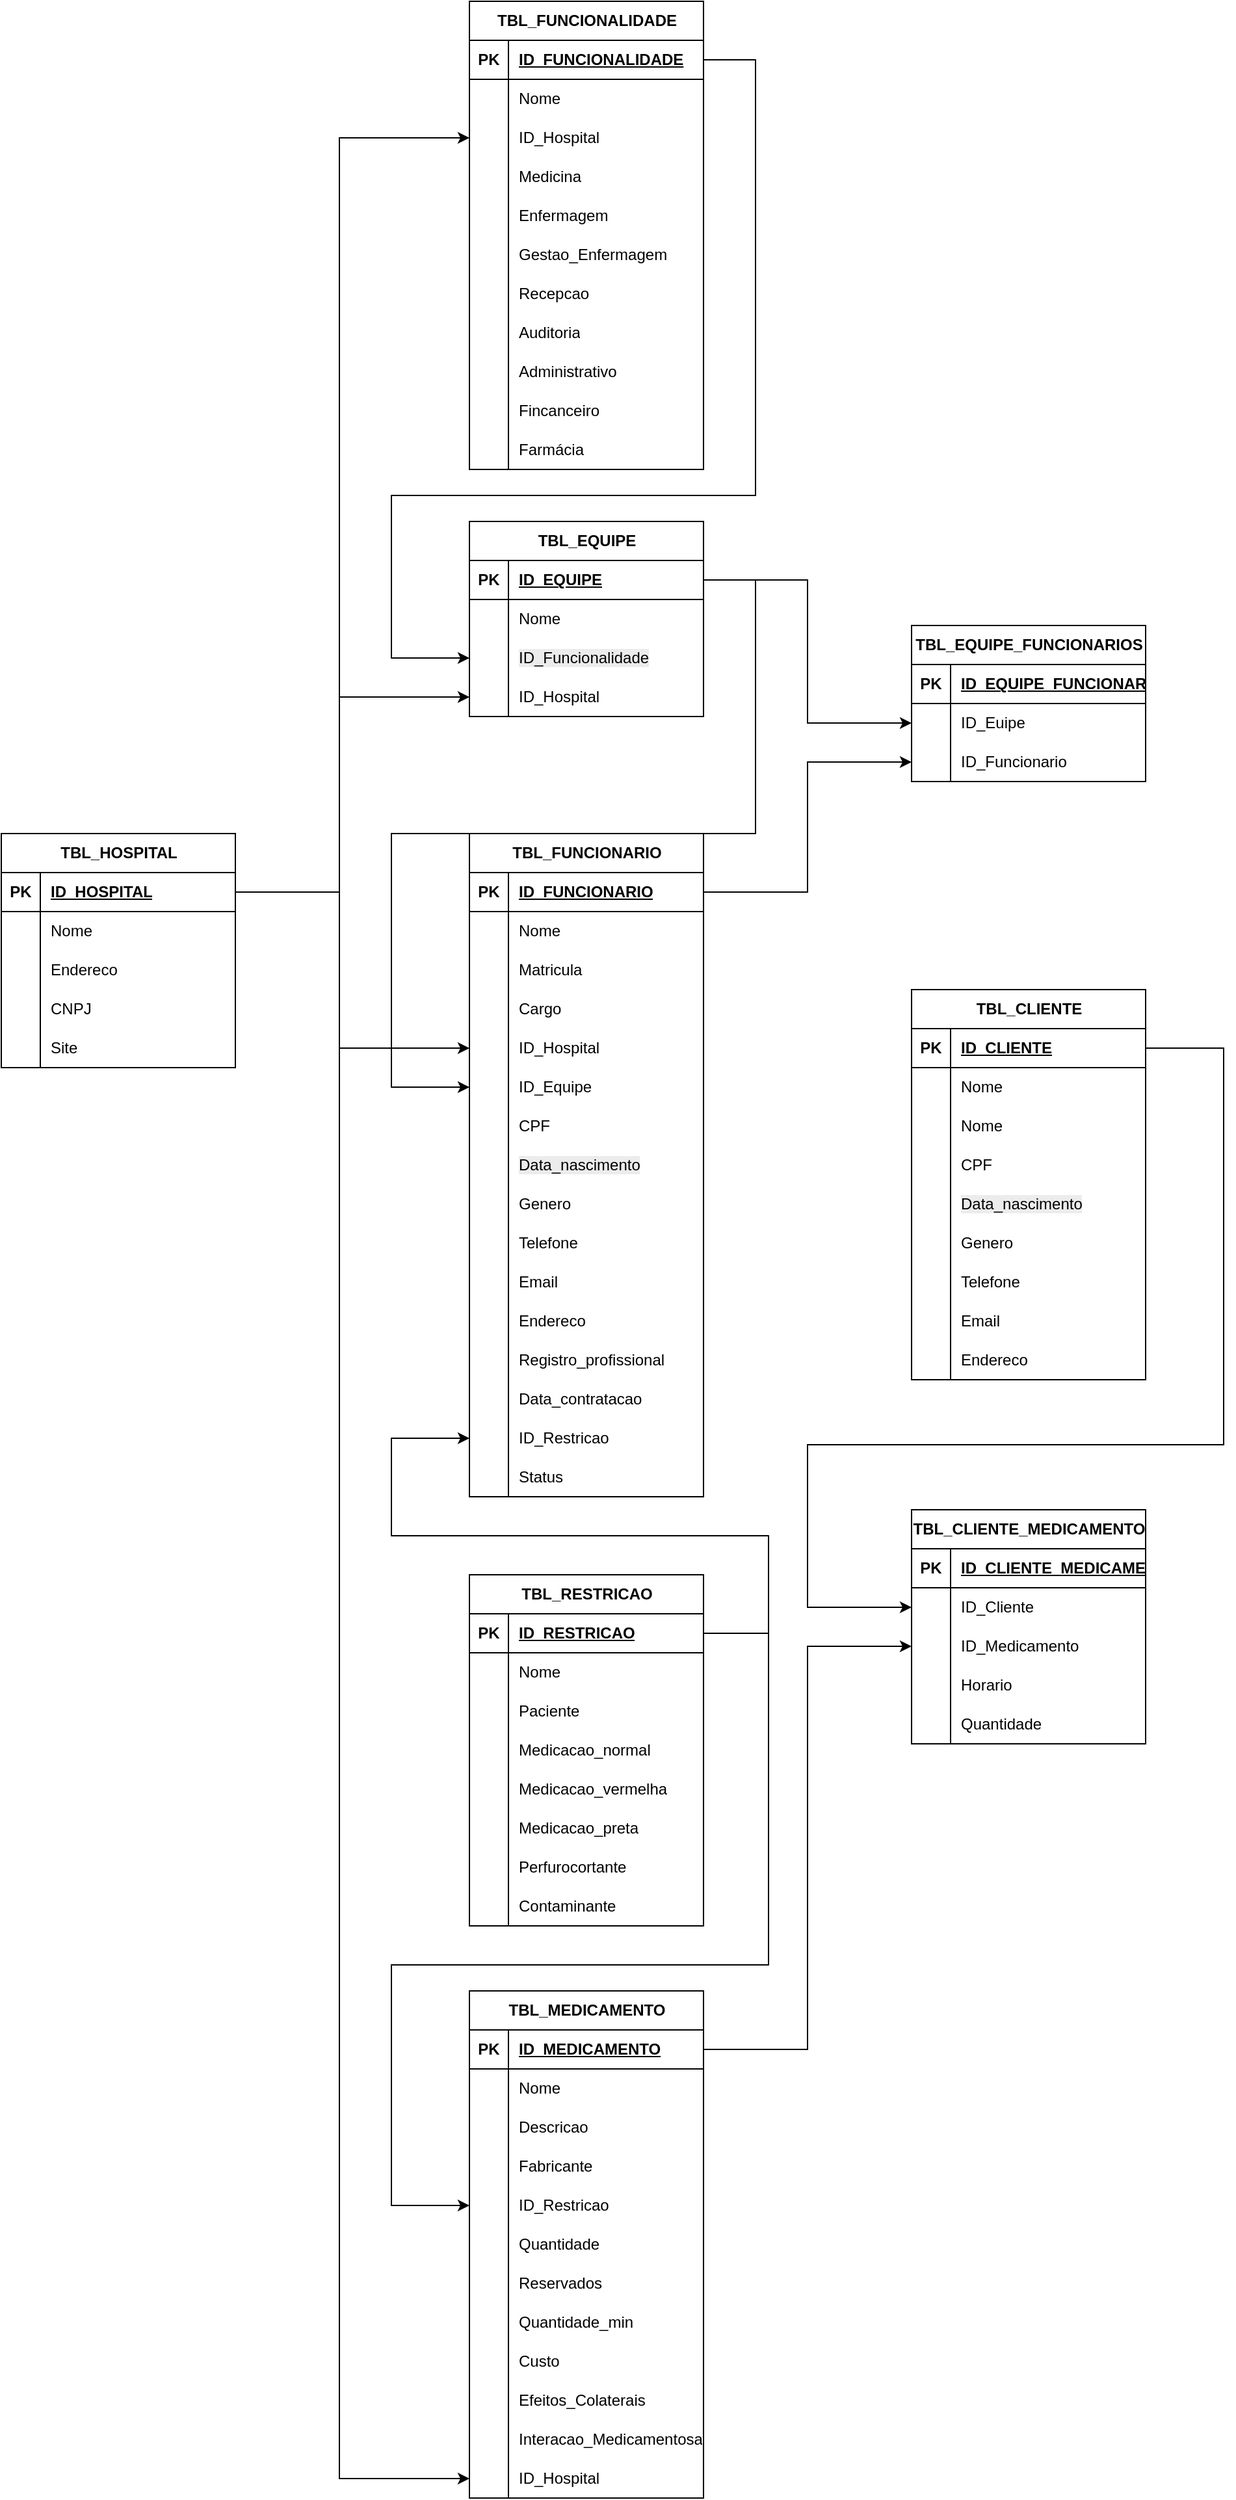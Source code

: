 <mxfile version="26.2.13">
  <diagram id="R2lEEEUBdFMjLlhIrx00" name="Page-1">
    <mxGraphModel dx="2506" dy="3650" grid="1" gridSize="10" guides="1" tooltips="1" connect="1" arrows="1" fold="1" page="1" pageScale="1" pageWidth="850" pageHeight="1100" math="0" shadow="0" extFonts="Permanent Marker^https://fonts.googleapis.com/css?family=Permanent+Marker">
      <root>
        <mxCell id="0" />
        <mxCell id="1" parent="0" />
        <mxCell id="UOVSBszDOQlBEGOEvt6C-1" value="&lt;font style=&quot;vertical-align: inherit;&quot;&gt;&lt;font style=&quot;vertical-align: inherit;&quot;&gt;TBL_HOSPITAL&lt;/font&gt;&lt;/font&gt;" style="shape=table;startSize=30;container=1;collapsible=1;childLayout=tableLayout;fixedRows=1;rowLines=0;fontStyle=1;align=center;resizeLast=1;html=1;" vertex="1" parent="1">
          <mxGeometry x="40" y="-1520" width="180" height="180" as="geometry" />
        </mxCell>
        <mxCell id="UOVSBszDOQlBEGOEvt6C-2" value="" style="shape=tableRow;horizontal=0;startSize=0;swimlaneHead=0;swimlaneBody=0;fillColor=none;collapsible=0;dropTarget=0;points=[[0,0.5],[1,0.5]];portConstraint=eastwest;top=0;left=0;right=0;bottom=1;" vertex="1" parent="UOVSBszDOQlBEGOEvt6C-1">
          <mxGeometry y="30" width="180" height="30" as="geometry" />
        </mxCell>
        <mxCell id="UOVSBszDOQlBEGOEvt6C-3" value="PK" style="shape=partialRectangle;connectable=0;fillColor=none;top=0;left=0;bottom=0;right=0;fontStyle=1;overflow=hidden;whiteSpace=wrap;html=1;" vertex="1" parent="UOVSBszDOQlBEGOEvt6C-2">
          <mxGeometry width="30" height="30" as="geometry">
            <mxRectangle width="30" height="30" as="alternateBounds" />
          </mxGeometry>
        </mxCell>
        <mxCell id="UOVSBszDOQlBEGOEvt6C-4" value="&lt;font style=&quot;vertical-align: inherit;&quot;&gt;&lt;font style=&quot;vertical-align: inherit;&quot;&gt;&lt;font style=&quot;vertical-align: inherit;&quot;&gt;&lt;font style=&quot;vertical-align: inherit;&quot;&gt;ID_HOSPITAL&lt;/font&gt;&lt;/font&gt;&lt;/font&gt;&lt;/font&gt;" style="shape=partialRectangle;connectable=0;fillColor=none;top=0;left=0;bottom=0;right=0;align=left;spacingLeft=6;fontStyle=5;overflow=hidden;whiteSpace=wrap;html=1;" vertex="1" parent="UOVSBszDOQlBEGOEvt6C-2">
          <mxGeometry x="30" width="150" height="30" as="geometry">
            <mxRectangle width="150" height="30" as="alternateBounds" />
          </mxGeometry>
        </mxCell>
        <mxCell id="UOVSBszDOQlBEGOEvt6C-5" value="" style="shape=tableRow;horizontal=0;startSize=0;swimlaneHead=0;swimlaneBody=0;fillColor=none;collapsible=0;dropTarget=0;points=[[0,0.5],[1,0.5]];portConstraint=eastwest;top=0;left=0;right=0;bottom=0;" vertex="1" parent="UOVSBszDOQlBEGOEvt6C-1">
          <mxGeometry y="60" width="180" height="30" as="geometry" />
        </mxCell>
        <mxCell id="UOVSBszDOQlBEGOEvt6C-6" value="" style="shape=partialRectangle;connectable=0;fillColor=none;top=0;left=0;bottom=0;right=0;editable=1;overflow=hidden;whiteSpace=wrap;html=1;" vertex="1" parent="UOVSBszDOQlBEGOEvt6C-5">
          <mxGeometry width="30" height="30" as="geometry">
            <mxRectangle width="30" height="30" as="alternateBounds" />
          </mxGeometry>
        </mxCell>
        <mxCell id="UOVSBszDOQlBEGOEvt6C-7" value="&lt;font style=&quot;vertical-align: inherit;&quot;&gt;&lt;font style=&quot;vertical-align: inherit;&quot;&gt;Nome&lt;/font&gt;&lt;/font&gt;" style="shape=partialRectangle;connectable=0;fillColor=none;top=0;left=0;bottom=0;right=0;align=left;spacingLeft=6;overflow=hidden;whiteSpace=wrap;html=1;" vertex="1" parent="UOVSBszDOQlBEGOEvt6C-5">
          <mxGeometry x="30" width="150" height="30" as="geometry">
            <mxRectangle width="150" height="30" as="alternateBounds" />
          </mxGeometry>
        </mxCell>
        <mxCell id="UOVSBszDOQlBEGOEvt6C-8" value="" style="shape=tableRow;horizontal=0;startSize=0;swimlaneHead=0;swimlaneBody=0;fillColor=none;collapsible=0;dropTarget=0;points=[[0,0.5],[1,0.5]];portConstraint=eastwest;top=0;left=0;right=0;bottom=0;" vertex="1" parent="UOVSBszDOQlBEGOEvt6C-1">
          <mxGeometry y="90" width="180" height="30" as="geometry" />
        </mxCell>
        <mxCell id="UOVSBszDOQlBEGOEvt6C-9" value="" style="shape=partialRectangle;connectable=0;fillColor=none;top=0;left=0;bottom=0;right=0;editable=1;overflow=hidden;whiteSpace=wrap;html=1;" vertex="1" parent="UOVSBszDOQlBEGOEvt6C-8">
          <mxGeometry width="30" height="30" as="geometry">
            <mxRectangle width="30" height="30" as="alternateBounds" />
          </mxGeometry>
        </mxCell>
        <mxCell id="UOVSBszDOQlBEGOEvt6C-10" value="&lt;font style=&quot;vertical-align: inherit;&quot;&gt;&lt;font style=&quot;vertical-align: inherit;&quot;&gt;Endereco&lt;/font&gt;&lt;/font&gt;" style="shape=partialRectangle;connectable=0;fillColor=none;top=0;left=0;bottom=0;right=0;align=left;spacingLeft=6;overflow=hidden;whiteSpace=wrap;html=1;" vertex="1" parent="UOVSBszDOQlBEGOEvt6C-8">
          <mxGeometry x="30" width="150" height="30" as="geometry">
            <mxRectangle width="150" height="30" as="alternateBounds" />
          </mxGeometry>
        </mxCell>
        <mxCell id="UOVSBszDOQlBEGOEvt6C-11" value="" style="shape=tableRow;horizontal=0;startSize=0;swimlaneHead=0;swimlaneBody=0;fillColor=none;collapsible=0;dropTarget=0;points=[[0,0.5],[1,0.5]];portConstraint=eastwest;top=0;left=0;right=0;bottom=0;" vertex="1" parent="UOVSBszDOQlBEGOEvt6C-1">
          <mxGeometry y="120" width="180" height="30" as="geometry" />
        </mxCell>
        <mxCell id="UOVSBszDOQlBEGOEvt6C-12" value="" style="shape=partialRectangle;connectable=0;fillColor=none;top=0;left=0;bottom=0;right=0;editable=1;overflow=hidden;whiteSpace=wrap;html=1;" vertex="1" parent="UOVSBszDOQlBEGOEvt6C-11">
          <mxGeometry width="30" height="30" as="geometry">
            <mxRectangle width="30" height="30" as="alternateBounds" />
          </mxGeometry>
        </mxCell>
        <mxCell id="UOVSBszDOQlBEGOEvt6C-13" value="&lt;font style=&quot;vertical-align: inherit;&quot;&gt;&lt;font style=&quot;vertical-align: inherit;&quot;&gt;CNPJ&lt;/font&gt;&lt;/font&gt;" style="shape=partialRectangle;connectable=0;fillColor=none;top=0;left=0;bottom=0;right=0;align=left;spacingLeft=6;overflow=hidden;whiteSpace=wrap;html=1;" vertex="1" parent="UOVSBszDOQlBEGOEvt6C-11">
          <mxGeometry x="30" width="150" height="30" as="geometry">
            <mxRectangle width="150" height="30" as="alternateBounds" />
          </mxGeometry>
        </mxCell>
        <mxCell id="UOVSBszDOQlBEGOEvt6C-134" style="shape=tableRow;horizontal=0;startSize=0;swimlaneHead=0;swimlaneBody=0;fillColor=none;collapsible=0;dropTarget=0;points=[[0,0.5],[1,0.5]];portConstraint=eastwest;top=0;left=0;right=0;bottom=0;" vertex="1" parent="UOVSBszDOQlBEGOEvt6C-1">
          <mxGeometry y="150" width="180" height="30" as="geometry" />
        </mxCell>
        <mxCell id="UOVSBszDOQlBEGOEvt6C-135" style="shape=partialRectangle;connectable=0;fillColor=none;top=0;left=0;bottom=0;right=0;editable=1;overflow=hidden;whiteSpace=wrap;html=1;" vertex="1" parent="UOVSBszDOQlBEGOEvt6C-134">
          <mxGeometry width="30" height="30" as="geometry">
            <mxRectangle width="30" height="30" as="alternateBounds" />
          </mxGeometry>
        </mxCell>
        <mxCell id="UOVSBszDOQlBEGOEvt6C-136" value="Site" style="shape=partialRectangle;connectable=0;fillColor=none;top=0;left=0;bottom=0;right=0;align=left;spacingLeft=6;overflow=hidden;whiteSpace=wrap;html=1;" vertex="1" parent="UOVSBszDOQlBEGOEvt6C-134">
          <mxGeometry x="30" width="150" height="30" as="geometry">
            <mxRectangle width="150" height="30" as="alternateBounds" />
          </mxGeometry>
        </mxCell>
        <mxCell id="UOVSBszDOQlBEGOEvt6C-27" value="&lt;font style=&quot;vertical-align: inherit;&quot;&gt;&lt;font style=&quot;vertical-align: inherit;&quot;&gt;TBL_EQUIPE&lt;/font&gt;&lt;/font&gt;" style="shape=table;startSize=30;container=1;collapsible=1;childLayout=tableLayout;fixedRows=1;rowLines=0;fontStyle=1;align=center;resizeLast=1;html=1;" vertex="1" parent="1">
          <mxGeometry x="400" y="-1760" width="180" height="150" as="geometry" />
        </mxCell>
        <mxCell id="UOVSBszDOQlBEGOEvt6C-28" value="" style="shape=tableRow;horizontal=0;startSize=0;swimlaneHead=0;swimlaneBody=0;fillColor=none;collapsible=0;dropTarget=0;points=[[0,0.5],[1,0.5]];portConstraint=eastwest;top=0;left=0;right=0;bottom=1;" vertex="1" parent="UOVSBszDOQlBEGOEvt6C-27">
          <mxGeometry y="30" width="180" height="30" as="geometry" />
        </mxCell>
        <mxCell id="UOVSBszDOQlBEGOEvt6C-29" value="PK" style="shape=partialRectangle;connectable=0;fillColor=none;top=0;left=0;bottom=0;right=0;fontStyle=1;overflow=hidden;whiteSpace=wrap;html=1;" vertex="1" parent="UOVSBszDOQlBEGOEvt6C-28">
          <mxGeometry width="30" height="30" as="geometry">
            <mxRectangle width="30" height="30" as="alternateBounds" />
          </mxGeometry>
        </mxCell>
        <mxCell id="UOVSBszDOQlBEGOEvt6C-30" value="&lt;font style=&quot;vertical-align: inherit;&quot;&gt;&lt;font style=&quot;vertical-align: inherit;&quot;&gt;ID_EQUIPE&lt;/font&gt;&lt;/font&gt;" style="shape=partialRectangle;connectable=0;fillColor=none;top=0;left=0;bottom=0;right=0;align=left;spacingLeft=6;fontStyle=5;overflow=hidden;whiteSpace=wrap;html=1;" vertex="1" parent="UOVSBszDOQlBEGOEvt6C-28">
          <mxGeometry x="30" width="150" height="30" as="geometry">
            <mxRectangle width="150" height="30" as="alternateBounds" />
          </mxGeometry>
        </mxCell>
        <mxCell id="UOVSBszDOQlBEGOEvt6C-31" value="" style="shape=tableRow;horizontal=0;startSize=0;swimlaneHead=0;swimlaneBody=0;fillColor=none;collapsible=0;dropTarget=0;points=[[0,0.5],[1,0.5]];portConstraint=eastwest;top=0;left=0;right=0;bottom=0;" vertex="1" parent="UOVSBszDOQlBEGOEvt6C-27">
          <mxGeometry y="60" width="180" height="30" as="geometry" />
        </mxCell>
        <mxCell id="UOVSBszDOQlBEGOEvt6C-32" value="" style="shape=partialRectangle;connectable=0;fillColor=none;top=0;left=0;bottom=0;right=0;editable=1;overflow=hidden;whiteSpace=wrap;html=1;" vertex="1" parent="UOVSBszDOQlBEGOEvt6C-31">
          <mxGeometry width="30" height="30" as="geometry">
            <mxRectangle width="30" height="30" as="alternateBounds" />
          </mxGeometry>
        </mxCell>
        <mxCell id="UOVSBszDOQlBEGOEvt6C-33" value="Nome" style="shape=partialRectangle;connectable=0;fillColor=none;top=0;left=0;bottom=0;right=0;align=left;spacingLeft=6;overflow=hidden;whiteSpace=wrap;html=1;" vertex="1" parent="UOVSBszDOQlBEGOEvt6C-31">
          <mxGeometry x="30" width="150" height="30" as="geometry">
            <mxRectangle width="150" height="30" as="alternateBounds" />
          </mxGeometry>
        </mxCell>
        <mxCell id="UOVSBszDOQlBEGOEvt6C-310" style="shape=tableRow;horizontal=0;startSize=0;swimlaneHead=0;swimlaneBody=0;fillColor=none;collapsible=0;dropTarget=0;points=[[0,0.5],[1,0.5]];portConstraint=eastwest;top=0;left=0;right=0;bottom=0;" vertex="1" parent="UOVSBszDOQlBEGOEvt6C-27">
          <mxGeometry y="90" width="180" height="30" as="geometry" />
        </mxCell>
        <mxCell id="UOVSBszDOQlBEGOEvt6C-311" style="shape=partialRectangle;connectable=0;fillColor=none;top=0;left=0;bottom=0;right=0;editable=1;overflow=hidden;whiteSpace=wrap;html=1;" vertex="1" parent="UOVSBszDOQlBEGOEvt6C-310">
          <mxGeometry width="30" height="30" as="geometry">
            <mxRectangle width="30" height="30" as="alternateBounds" />
          </mxGeometry>
        </mxCell>
        <mxCell id="UOVSBszDOQlBEGOEvt6C-312" value="&lt;span style=&quot;color: rgb(0, 0, 0); font-family: Helvetica; font-size: 12px; font-style: normal; font-variant-ligatures: normal; font-variant-caps: normal; font-weight: 400; letter-spacing: normal; orphans: 2; text-align: left; text-indent: 0px; text-transform: none; widows: 2; word-spacing: 0px; -webkit-text-stroke-width: 0px; white-space: normal; background-color: rgb(236, 236, 236); text-decoration-thickness: initial; text-decoration-style: initial; text-decoration-color: initial; float: none; display: inline !important;&quot;&gt;ID_Funcionalidade&lt;/span&gt;" style="shape=partialRectangle;connectable=0;fillColor=none;top=0;left=0;bottom=0;right=0;align=left;spacingLeft=6;overflow=hidden;whiteSpace=wrap;html=1;" vertex="1" parent="UOVSBszDOQlBEGOEvt6C-310">
          <mxGeometry x="30" width="150" height="30" as="geometry">
            <mxRectangle width="150" height="30" as="alternateBounds" />
          </mxGeometry>
        </mxCell>
        <mxCell id="UOVSBszDOQlBEGOEvt6C-37" value="" style="shape=tableRow;horizontal=0;startSize=0;swimlaneHead=0;swimlaneBody=0;fillColor=none;collapsible=0;dropTarget=0;points=[[0,0.5],[1,0.5]];portConstraint=eastwest;top=0;left=0;right=0;bottom=0;" vertex="1" parent="UOVSBszDOQlBEGOEvt6C-27">
          <mxGeometry y="120" width="180" height="30" as="geometry" />
        </mxCell>
        <mxCell id="UOVSBszDOQlBEGOEvt6C-38" value="" style="shape=partialRectangle;connectable=0;fillColor=none;top=0;left=0;bottom=0;right=0;editable=1;overflow=hidden;whiteSpace=wrap;html=1;" vertex="1" parent="UOVSBszDOQlBEGOEvt6C-37">
          <mxGeometry width="30" height="30" as="geometry">
            <mxRectangle width="30" height="30" as="alternateBounds" />
          </mxGeometry>
        </mxCell>
        <mxCell id="UOVSBszDOQlBEGOEvt6C-39" value="ID_Hospital" style="shape=partialRectangle;connectable=0;fillColor=none;top=0;left=0;bottom=0;right=0;align=left;spacingLeft=6;overflow=hidden;whiteSpace=wrap;html=1;" vertex="1" parent="UOVSBszDOQlBEGOEvt6C-37">
          <mxGeometry x="30" width="150" height="30" as="geometry">
            <mxRectangle width="150" height="30" as="alternateBounds" />
          </mxGeometry>
        </mxCell>
        <mxCell id="UOVSBszDOQlBEGOEvt6C-40" value="&lt;font style=&quot;vertical-align: inherit;&quot;&gt;&lt;font style=&quot;vertical-align: inherit;&quot;&gt;TBL_CLIENTE&lt;/font&gt;&lt;/font&gt;" style="shape=table;startSize=30;container=1;collapsible=1;childLayout=tableLayout;fixedRows=1;rowLines=0;fontStyle=1;align=center;resizeLast=1;html=1;" vertex="1" parent="1">
          <mxGeometry x="740" y="-1400" width="180" height="300" as="geometry" />
        </mxCell>
        <mxCell id="UOVSBszDOQlBEGOEvt6C-41" value="" style="shape=tableRow;horizontal=0;startSize=0;swimlaneHead=0;swimlaneBody=0;fillColor=none;collapsible=0;dropTarget=0;points=[[0,0.5],[1,0.5]];portConstraint=eastwest;top=0;left=0;right=0;bottom=1;" vertex="1" parent="UOVSBszDOQlBEGOEvt6C-40">
          <mxGeometry y="30" width="180" height="30" as="geometry" />
        </mxCell>
        <mxCell id="UOVSBszDOQlBEGOEvt6C-42" value="PK" style="shape=partialRectangle;connectable=0;fillColor=none;top=0;left=0;bottom=0;right=0;fontStyle=1;overflow=hidden;whiteSpace=wrap;html=1;" vertex="1" parent="UOVSBszDOQlBEGOEvt6C-41">
          <mxGeometry width="30" height="30" as="geometry">
            <mxRectangle width="30" height="30" as="alternateBounds" />
          </mxGeometry>
        </mxCell>
        <mxCell id="UOVSBszDOQlBEGOEvt6C-43" value="&lt;font style=&quot;vertical-align: inherit;&quot;&gt;&lt;font style=&quot;vertical-align: inherit;&quot;&gt;ID_CLIENTE&lt;/font&gt;&lt;/font&gt;" style="shape=partialRectangle;connectable=0;fillColor=none;top=0;left=0;bottom=0;right=0;align=left;spacingLeft=6;fontStyle=5;overflow=hidden;whiteSpace=wrap;html=1;" vertex="1" parent="UOVSBszDOQlBEGOEvt6C-41">
          <mxGeometry x="30" width="150" height="30" as="geometry">
            <mxRectangle width="150" height="30" as="alternateBounds" />
          </mxGeometry>
        </mxCell>
        <mxCell id="UOVSBszDOQlBEGOEvt6C-44" value="" style="shape=tableRow;horizontal=0;startSize=0;swimlaneHead=0;swimlaneBody=0;fillColor=none;collapsible=0;dropTarget=0;points=[[0,0.5],[1,0.5]];portConstraint=eastwest;top=0;left=0;right=0;bottom=0;" vertex="1" parent="UOVSBszDOQlBEGOEvt6C-40">
          <mxGeometry y="60" width="180" height="30" as="geometry" />
        </mxCell>
        <mxCell id="UOVSBszDOQlBEGOEvt6C-45" value="" style="shape=partialRectangle;connectable=0;fillColor=none;top=0;left=0;bottom=0;right=0;editable=1;overflow=hidden;whiteSpace=wrap;html=1;" vertex="1" parent="UOVSBszDOQlBEGOEvt6C-44">
          <mxGeometry width="30" height="30" as="geometry">
            <mxRectangle width="30" height="30" as="alternateBounds" />
          </mxGeometry>
        </mxCell>
        <mxCell id="UOVSBszDOQlBEGOEvt6C-46" value="Nome" style="shape=partialRectangle;connectable=0;fillColor=none;top=0;left=0;bottom=0;right=0;align=left;spacingLeft=6;overflow=hidden;whiteSpace=wrap;html=1;" vertex="1" parent="UOVSBszDOQlBEGOEvt6C-44">
          <mxGeometry x="30" width="150" height="30" as="geometry">
            <mxRectangle width="150" height="30" as="alternateBounds" />
          </mxGeometry>
        </mxCell>
        <mxCell id="UOVSBszDOQlBEGOEvt6C-352" value="" style="shape=tableRow;horizontal=0;startSize=0;swimlaneHead=0;swimlaneBody=0;fillColor=none;collapsible=0;dropTarget=0;points=[[0,0.5],[1,0.5]];portConstraint=eastwest;top=0;left=0;right=0;bottom=0;" vertex="1" parent="UOVSBszDOQlBEGOEvt6C-40">
          <mxGeometry y="90" width="180" height="30" as="geometry" />
        </mxCell>
        <mxCell id="UOVSBszDOQlBEGOEvt6C-353" value="" style="shape=partialRectangle;connectable=0;fillColor=none;top=0;left=0;bottom=0;right=0;editable=1;overflow=hidden;whiteSpace=wrap;html=1;" vertex="1" parent="UOVSBszDOQlBEGOEvt6C-352">
          <mxGeometry width="30" height="30" as="geometry">
            <mxRectangle width="30" height="30" as="alternateBounds" />
          </mxGeometry>
        </mxCell>
        <mxCell id="UOVSBszDOQlBEGOEvt6C-354" value="Nome" style="shape=partialRectangle;connectable=0;fillColor=none;top=0;left=0;bottom=0;right=0;align=left;spacingLeft=6;overflow=hidden;whiteSpace=wrap;html=1;" vertex="1" parent="UOVSBszDOQlBEGOEvt6C-352">
          <mxGeometry x="30" width="150" height="30" as="geometry">
            <mxRectangle width="150" height="30" as="alternateBounds" />
          </mxGeometry>
        </mxCell>
        <mxCell id="UOVSBszDOQlBEGOEvt6C-47" value="" style="shape=tableRow;horizontal=0;startSize=0;swimlaneHead=0;swimlaneBody=0;fillColor=none;collapsible=0;dropTarget=0;points=[[0,0.5],[1,0.5]];portConstraint=eastwest;top=0;left=0;right=0;bottom=0;" vertex="1" parent="UOVSBszDOQlBEGOEvt6C-40">
          <mxGeometry y="120" width="180" height="30" as="geometry" />
        </mxCell>
        <mxCell id="UOVSBszDOQlBEGOEvt6C-48" value="" style="shape=partialRectangle;connectable=0;fillColor=none;top=0;left=0;bottom=0;right=0;editable=1;overflow=hidden;whiteSpace=wrap;html=1;" vertex="1" parent="UOVSBszDOQlBEGOEvt6C-47">
          <mxGeometry width="30" height="30" as="geometry">
            <mxRectangle width="30" height="30" as="alternateBounds" />
          </mxGeometry>
        </mxCell>
        <mxCell id="UOVSBszDOQlBEGOEvt6C-49" value="CPF" style="shape=partialRectangle;connectable=0;fillColor=none;top=0;left=0;bottom=0;right=0;align=left;spacingLeft=6;overflow=hidden;whiteSpace=wrap;html=1;" vertex="1" parent="UOVSBszDOQlBEGOEvt6C-47">
          <mxGeometry x="30" width="150" height="30" as="geometry">
            <mxRectangle width="150" height="30" as="alternateBounds" />
          </mxGeometry>
        </mxCell>
        <mxCell id="UOVSBszDOQlBEGOEvt6C-149" style="shape=tableRow;horizontal=0;startSize=0;swimlaneHead=0;swimlaneBody=0;fillColor=none;collapsible=0;dropTarget=0;points=[[0,0.5],[1,0.5]];portConstraint=eastwest;top=0;left=0;right=0;bottom=0;" vertex="1" parent="UOVSBszDOQlBEGOEvt6C-40">
          <mxGeometry y="150" width="180" height="30" as="geometry" />
        </mxCell>
        <mxCell id="UOVSBszDOQlBEGOEvt6C-150" style="shape=partialRectangle;connectable=0;fillColor=none;top=0;left=0;bottom=0;right=0;editable=1;overflow=hidden;whiteSpace=wrap;html=1;" vertex="1" parent="UOVSBszDOQlBEGOEvt6C-149">
          <mxGeometry width="30" height="30" as="geometry">
            <mxRectangle width="30" height="30" as="alternateBounds" />
          </mxGeometry>
        </mxCell>
        <mxCell id="UOVSBszDOQlBEGOEvt6C-151" value="&lt;span style=&quot;color: rgb(0, 0, 0); font-family: Helvetica; font-size: 12px; font-style: normal; font-variant-ligatures: normal; font-variant-caps: normal; font-weight: 400; letter-spacing: normal; orphans: 2; text-align: left; text-indent: 0px; text-transform: none; widows: 2; word-spacing: 0px; -webkit-text-stroke-width: 0px; white-space: normal; background-color: rgb(236, 236, 236); text-decoration-thickness: initial; text-decoration-style: initial; text-decoration-color: initial; float: none; display: inline !important;&quot;&gt;Data_nascimento&lt;/span&gt;" style="shape=partialRectangle;connectable=0;fillColor=none;top=0;left=0;bottom=0;right=0;align=left;spacingLeft=6;overflow=hidden;whiteSpace=wrap;html=1;" vertex="1" parent="UOVSBszDOQlBEGOEvt6C-149">
          <mxGeometry x="30" width="150" height="30" as="geometry">
            <mxRectangle width="150" height="30" as="alternateBounds" />
          </mxGeometry>
        </mxCell>
        <mxCell id="UOVSBszDOQlBEGOEvt6C-50" value="" style="shape=tableRow;horizontal=0;startSize=0;swimlaneHead=0;swimlaneBody=0;fillColor=none;collapsible=0;dropTarget=0;points=[[0,0.5],[1,0.5]];portConstraint=eastwest;top=0;left=0;right=0;bottom=0;" vertex="1" parent="UOVSBszDOQlBEGOEvt6C-40">
          <mxGeometry y="180" width="180" height="30" as="geometry" />
        </mxCell>
        <mxCell id="UOVSBszDOQlBEGOEvt6C-51" value="" style="shape=partialRectangle;connectable=0;fillColor=none;top=0;left=0;bottom=0;right=0;editable=1;overflow=hidden;whiteSpace=wrap;html=1;" vertex="1" parent="UOVSBszDOQlBEGOEvt6C-50">
          <mxGeometry width="30" height="30" as="geometry">
            <mxRectangle width="30" height="30" as="alternateBounds" />
          </mxGeometry>
        </mxCell>
        <mxCell id="UOVSBszDOQlBEGOEvt6C-52" value="Genero" style="shape=partialRectangle;connectable=0;fillColor=none;top=0;left=0;bottom=0;right=0;align=left;spacingLeft=6;overflow=hidden;whiteSpace=wrap;html=1;" vertex="1" parent="UOVSBszDOQlBEGOEvt6C-50">
          <mxGeometry x="30" width="150" height="30" as="geometry">
            <mxRectangle width="150" height="30" as="alternateBounds" />
          </mxGeometry>
        </mxCell>
        <mxCell id="UOVSBszDOQlBEGOEvt6C-152" style="shape=tableRow;horizontal=0;startSize=0;swimlaneHead=0;swimlaneBody=0;fillColor=none;collapsible=0;dropTarget=0;points=[[0,0.5],[1,0.5]];portConstraint=eastwest;top=0;left=0;right=0;bottom=0;" vertex="1" parent="UOVSBszDOQlBEGOEvt6C-40">
          <mxGeometry y="210" width="180" height="30" as="geometry" />
        </mxCell>
        <mxCell id="UOVSBszDOQlBEGOEvt6C-153" style="shape=partialRectangle;connectable=0;fillColor=none;top=0;left=0;bottom=0;right=0;editable=1;overflow=hidden;whiteSpace=wrap;html=1;" vertex="1" parent="UOVSBszDOQlBEGOEvt6C-152">
          <mxGeometry width="30" height="30" as="geometry">
            <mxRectangle width="30" height="30" as="alternateBounds" />
          </mxGeometry>
        </mxCell>
        <mxCell id="UOVSBszDOQlBEGOEvt6C-154" value="Telefone" style="shape=partialRectangle;connectable=0;fillColor=none;top=0;left=0;bottom=0;right=0;align=left;spacingLeft=6;overflow=hidden;whiteSpace=wrap;html=1;" vertex="1" parent="UOVSBszDOQlBEGOEvt6C-152">
          <mxGeometry x="30" width="150" height="30" as="geometry">
            <mxRectangle width="150" height="30" as="alternateBounds" />
          </mxGeometry>
        </mxCell>
        <mxCell id="UOVSBszDOQlBEGOEvt6C-165" style="shape=tableRow;horizontal=0;startSize=0;swimlaneHead=0;swimlaneBody=0;fillColor=none;collapsible=0;dropTarget=0;points=[[0,0.5],[1,0.5]];portConstraint=eastwest;top=0;left=0;right=0;bottom=0;" vertex="1" parent="UOVSBszDOQlBEGOEvt6C-40">
          <mxGeometry y="240" width="180" height="30" as="geometry" />
        </mxCell>
        <mxCell id="UOVSBszDOQlBEGOEvt6C-166" style="shape=partialRectangle;connectable=0;fillColor=none;top=0;left=0;bottom=0;right=0;editable=1;overflow=hidden;whiteSpace=wrap;html=1;" vertex="1" parent="UOVSBszDOQlBEGOEvt6C-165">
          <mxGeometry width="30" height="30" as="geometry">
            <mxRectangle width="30" height="30" as="alternateBounds" />
          </mxGeometry>
        </mxCell>
        <mxCell id="UOVSBszDOQlBEGOEvt6C-167" value="Email" style="shape=partialRectangle;connectable=0;fillColor=none;top=0;left=0;bottom=0;right=0;align=left;spacingLeft=6;overflow=hidden;whiteSpace=wrap;html=1;" vertex="1" parent="UOVSBszDOQlBEGOEvt6C-165">
          <mxGeometry x="30" width="150" height="30" as="geometry">
            <mxRectangle width="150" height="30" as="alternateBounds" />
          </mxGeometry>
        </mxCell>
        <mxCell id="UOVSBszDOQlBEGOEvt6C-168" style="shape=tableRow;horizontal=0;startSize=0;swimlaneHead=0;swimlaneBody=0;fillColor=none;collapsible=0;dropTarget=0;points=[[0,0.5],[1,0.5]];portConstraint=eastwest;top=0;left=0;right=0;bottom=0;" vertex="1" parent="UOVSBszDOQlBEGOEvt6C-40">
          <mxGeometry y="270" width="180" height="30" as="geometry" />
        </mxCell>
        <mxCell id="UOVSBszDOQlBEGOEvt6C-169" style="shape=partialRectangle;connectable=0;fillColor=none;top=0;left=0;bottom=0;right=0;editable=1;overflow=hidden;whiteSpace=wrap;html=1;" vertex="1" parent="UOVSBszDOQlBEGOEvt6C-168">
          <mxGeometry width="30" height="30" as="geometry">
            <mxRectangle width="30" height="30" as="alternateBounds" />
          </mxGeometry>
        </mxCell>
        <mxCell id="UOVSBszDOQlBEGOEvt6C-170" value="Endereco" style="shape=partialRectangle;connectable=0;fillColor=none;top=0;left=0;bottom=0;right=0;align=left;spacingLeft=6;overflow=hidden;whiteSpace=wrap;html=1;" vertex="1" parent="UOVSBszDOQlBEGOEvt6C-168">
          <mxGeometry x="30" width="150" height="30" as="geometry">
            <mxRectangle width="150" height="30" as="alternateBounds" />
          </mxGeometry>
        </mxCell>
        <mxCell id="UOVSBszDOQlBEGOEvt6C-53" value="&lt;font style=&quot;vertical-align: inherit;&quot;&gt;&lt;font style=&quot;vertical-align: inherit;&quot;&gt;TBL_FUNCIONALIDADE&lt;/font&gt;&lt;/font&gt;" style="shape=table;startSize=30;container=1;collapsible=1;childLayout=tableLayout;fixedRows=1;rowLines=0;fontStyle=1;align=center;resizeLast=1;html=1;" vertex="1" parent="1">
          <mxGeometry x="400" y="-2160" width="180" height="360" as="geometry" />
        </mxCell>
        <mxCell id="UOVSBszDOQlBEGOEvt6C-54" value="" style="shape=tableRow;horizontal=0;startSize=0;swimlaneHead=0;swimlaneBody=0;fillColor=none;collapsible=0;dropTarget=0;points=[[0,0.5],[1,0.5]];portConstraint=eastwest;top=0;left=0;right=0;bottom=1;" vertex="1" parent="UOVSBszDOQlBEGOEvt6C-53">
          <mxGeometry y="30" width="180" height="30" as="geometry" />
        </mxCell>
        <mxCell id="UOVSBszDOQlBEGOEvt6C-55" value="PK" style="shape=partialRectangle;connectable=0;fillColor=none;top=0;left=0;bottom=0;right=0;fontStyle=1;overflow=hidden;whiteSpace=wrap;html=1;" vertex="1" parent="UOVSBszDOQlBEGOEvt6C-54">
          <mxGeometry width="30" height="30" as="geometry">
            <mxRectangle width="30" height="30" as="alternateBounds" />
          </mxGeometry>
        </mxCell>
        <mxCell id="UOVSBszDOQlBEGOEvt6C-56" value="&lt;font style=&quot;vertical-align: inherit;&quot;&gt;&lt;font style=&quot;vertical-align: inherit;&quot;&gt;ID_FUNCIONALIDADE&lt;/font&gt;&lt;/font&gt;" style="shape=partialRectangle;connectable=0;fillColor=none;top=0;left=0;bottom=0;right=0;align=left;spacingLeft=6;fontStyle=5;overflow=hidden;whiteSpace=wrap;html=1;" vertex="1" parent="UOVSBszDOQlBEGOEvt6C-54">
          <mxGeometry x="30" width="150" height="30" as="geometry">
            <mxRectangle width="150" height="30" as="alternateBounds" />
          </mxGeometry>
        </mxCell>
        <mxCell id="UOVSBszDOQlBEGOEvt6C-299" style="shape=tableRow;horizontal=0;startSize=0;swimlaneHead=0;swimlaneBody=0;fillColor=none;collapsible=0;dropTarget=0;points=[[0,0.5],[1,0.5]];portConstraint=eastwest;top=0;left=0;right=0;bottom=0;" vertex="1" parent="UOVSBszDOQlBEGOEvt6C-53">
          <mxGeometry y="60" width="180" height="30" as="geometry" />
        </mxCell>
        <mxCell id="UOVSBszDOQlBEGOEvt6C-300" style="shape=partialRectangle;connectable=0;fillColor=none;top=0;left=0;bottom=0;right=0;editable=1;overflow=hidden;whiteSpace=wrap;html=1;" vertex="1" parent="UOVSBszDOQlBEGOEvt6C-299">
          <mxGeometry width="30" height="30" as="geometry">
            <mxRectangle width="30" height="30" as="alternateBounds" />
          </mxGeometry>
        </mxCell>
        <mxCell id="UOVSBszDOQlBEGOEvt6C-301" value="Nome" style="shape=partialRectangle;connectable=0;fillColor=none;top=0;left=0;bottom=0;right=0;align=left;spacingLeft=6;overflow=hidden;whiteSpace=wrap;html=1;" vertex="1" parent="UOVSBszDOQlBEGOEvt6C-299">
          <mxGeometry x="30" width="150" height="30" as="geometry">
            <mxRectangle width="150" height="30" as="alternateBounds" />
          </mxGeometry>
        </mxCell>
        <mxCell id="UOVSBszDOQlBEGOEvt6C-320" style="shape=tableRow;horizontal=0;startSize=0;swimlaneHead=0;swimlaneBody=0;fillColor=none;collapsible=0;dropTarget=0;points=[[0,0.5],[1,0.5]];portConstraint=eastwest;top=0;left=0;right=0;bottom=0;" vertex="1" parent="UOVSBszDOQlBEGOEvt6C-53">
          <mxGeometry y="90" width="180" height="30" as="geometry" />
        </mxCell>
        <mxCell id="UOVSBszDOQlBEGOEvt6C-321" style="shape=partialRectangle;connectable=0;fillColor=none;top=0;left=0;bottom=0;right=0;editable=1;overflow=hidden;whiteSpace=wrap;html=1;" vertex="1" parent="UOVSBszDOQlBEGOEvt6C-320">
          <mxGeometry width="30" height="30" as="geometry">
            <mxRectangle width="30" height="30" as="alternateBounds" />
          </mxGeometry>
        </mxCell>
        <mxCell id="UOVSBszDOQlBEGOEvt6C-322" value="ID_Hospital" style="shape=partialRectangle;connectable=0;fillColor=none;top=0;left=0;bottom=0;right=0;align=left;spacingLeft=6;overflow=hidden;whiteSpace=wrap;html=1;" vertex="1" parent="UOVSBszDOQlBEGOEvt6C-320">
          <mxGeometry x="30" width="150" height="30" as="geometry">
            <mxRectangle width="150" height="30" as="alternateBounds" />
          </mxGeometry>
        </mxCell>
        <mxCell id="UOVSBszDOQlBEGOEvt6C-57" value="" style="shape=tableRow;horizontal=0;startSize=0;swimlaneHead=0;swimlaneBody=0;fillColor=none;collapsible=0;dropTarget=0;points=[[0,0.5],[1,0.5]];portConstraint=eastwest;top=0;left=0;right=0;bottom=0;" vertex="1" parent="UOVSBszDOQlBEGOEvt6C-53">
          <mxGeometry y="120" width="180" height="30" as="geometry" />
        </mxCell>
        <mxCell id="UOVSBszDOQlBEGOEvt6C-58" value="" style="shape=partialRectangle;connectable=0;fillColor=none;top=0;left=0;bottom=0;right=0;editable=1;overflow=hidden;whiteSpace=wrap;html=1;" vertex="1" parent="UOVSBszDOQlBEGOEvt6C-57">
          <mxGeometry width="30" height="30" as="geometry">
            <mxRectangle width="30" height="30" as="alternateBounds" />
          </mxGeometry>
        </mxCell>
        <mxCell id="UOVSBszDOQlBEGOEvt6C-59" value="Medicina" style="shape=partialRectangle;connectable=0;fillColor=none;top=0;left=0;bottom=0;right=0;align=left;spacingLeft=6;overflow=hidden;whiteSpace=wrap;html=1;" vertex="1" parent="UOVSBszDOQlBEGOEvt6C-57">
          <mxGeometry x="30" width="150" height="30" as="geometry">
            <mxRectangle width="150" height="30" as="alternateBounds" />
          </mxGeometry>
        </mxCell>
        <mxCell id="UOVSBszDOQlBEGOEvt6C-60" value="" style="shape=tableRow;horizontal=0;startSize=0;swimlaneHead=0;swimlaneBody=0;fillColor=none;collapsible=0;dropTarget=0;points=[[0,0.5],[1,0.5]];portConstraint=eastwest;top=0;left=0;right=0;bottom=0;" vertex="1" parent="UOVSBszDOQlBEGOEvt6C-53">
          <mxGeometry y="150" width="180" height="30" as="geometry" />
        </mxCell>
        <mxCell id="UOVSBszDOQlBEGOEvt6C-61" value="" style="shape=partialRectangle;connectable=0;fillColor=none;top=0;left=0;bottom=0;right=0;editable=1;overflow=hidden;whiteSpace=wrap;html=1;" vertex="1" parent="UOVSBszDOQlBEGOEvt6C-60">
          <mxGeometry width="30" height="30" as="geometry">
            <mxRectangle width="30" height="30" as="alternateBounds" />
          </mxGeometry>
        </mxCell>
        <mxCell id="UOVSBszDOQlBEGOEvt6C-62" value="Enfermagem" style="shape=partialRectangle;connectable=0;fillColor=none;top=0;left=0;bottom=0;right=0;align=left;spacingLeft=6;overflow=hidden;whiteSpace=wrap;html=1;" vertex="1" parent="UOVSBszDOQlBEGOEvt6C-60">
          <mxGeometry x="30" width="150" height="30" as="geometry">
            <mxRectangle width="150" height="30" as="alternateBounds" />
          </mxGeometry>
        </mxCell>
        <mxCell id="UOVSBszDOQlBEGOEvt6C-63" value="" style="shape=tableRow;horizontal=0;startSize=0;swimlaneHead=0;swimlaneBody=0;fillColor=none;collapsible=0;dropTarget=0;points=[[0,0.5],[1,0.5]];portConstraint=eastwest;top=0;left=0;right=0;bottom=0;" vertex="1" parent="UOVSBszDOQlBEGOEvt6C-53">
          <mxGeometry y="180" width="180" height="30" as="geometry" />
        </mxCell>
        <mxCell id="UOVSBszDOQlBEGOEvt6C-64" value="" style="shape=partialRectangle;connectable=0;fillColor=none;top=0;left=0;bottom=0;right=0;editable=1;overflow=hidden;whiteSpace=wrap;html=1;" vertex="1" parent="UOVSBszDOQlBEGOEvt6C-63">
          <mxGeometry width="30" height="30" as="geometry">
            <mxRectangle width="30" height="30" as="alternateBounds" />
          </mxGeometry>
        </mxCell>
        <mxCell id="UOVSBszDOQlBEGOEvt6C-65" value="Gestao_Enfermagem" style="shape=partialRectangle;connectable=0;fillColor=none;top=0;left=0;bottom=0;right=0;align=left;spacingLeft=6;overflow=hidden;whiteSpace=wrap;html=1;" vertex="1" parent="UOVSBszDOQlBEGOEvt6C-63">
          <mxGeometry x="30" width="150" height="30" as="geometry">
            <mxRectangle width="150" height="30" as="alternateBounds" />
          </mxGeometry>
        </mxCell>
        <mxCell id="UOVSBszDOQlBEGOEvt6C-296" style="shape=tableRow;horizontal=0;startSize=0;swimlaneHead=0;swimlaneBody=0;fillColor=none;collapsible=0;dropTarget=0;points=[[0,0.5],[1,0.5]];portConstraint=eastwest;top=0;left=0;right=0;bottom=0;" vertex="1" parent="UOVSBszDOQlBEGOEvt6C-53">
          <mxGeometry y="210" width="180" height="30" as="geometry" />
        </mxCell>
        <mxCell id="UOVSBszDOQlBEGOEvt6C-297" style="shape=partialRectangle;connectable=0;fillColor=none;top=0;left=0;bottom=0;right=0;editable=1;overflow=hidden;whiteSpace=wrap;html=1;" vertex="1" parent="UOVSBszDOQlBEGOEvt6C-296">
          <mxGeometry width="30" height="30" as="geometry">
            <mxRectangle width="30" height="30" as="alternateBounds" />
          </mxGeometry>
        </mxCell>
        <mxCell id="UOVSBszDOQlBEGOEvt6C-298" value="Recepcao" style="shape=partialRectangle;connectable=0;fillColor=none;top=0;left=0;bottom=0;right=0;align=left;spacingLeft=6;overflow=hidden;whiteSpace=wrap;html=1;" vertex="1" parent="UOVSBszDOQlBEGOEvt6C-296">
          <mxGeometry x="30" width="150" height="30" as="geometry">
            <mxRectangle width="150" height="30" as="alternateBounds" />
          </mxGeometry>
        </mxCell>
        <mxCell id="UOVSBszDOQlBEGOEvt6C-293" style="shape=tableRow;horizontal=0;startSize=0;swimlaneHead=0;swimlaneBody=0;fillColor=none;collapsible=0;dropTarget=0;points=[[0,0.5],[1,0.5]];portConstraint=eastwest;top=0;left=0;right=0;bottom=0;" vertex="1" parent="UOVSBszDOQlBEGOEvt6C-53">
          <mxGeometry y="240" width="180" height="30" as="geometry" />
        </mxCell>
        <mxCell id="UOVSBszDOQlBEGOEvt6C-294" style="shape=partialRectangle;connectable=0;fillColor=none;top=0;left=0;bottom=0;right=0;editable=1;overflow=hidden;whiteSpace=wrap;html=1;" vertex="1" parent="UOVSBszDOQlBEGOEvt6C-293">
          <mxGeometry width="30" height="30" as="geometry">
            <mxRectangle width="30" height="30" as="alternateBounds" />
          </mxGeometry>
        </mxCell>
        <mxCell id="UOVSBszDOQlBEGOEvt6C-295" value="Auditoria" style="shape=partialRectangle;connectable=0;fillColor=none;top=0;left=0;bottom=0;right=0;align=left;spacingLeft=6;overflow=hidden;whiteSpace=wrap;html=1;" vertex="1" parent="UOVSBszDOQlBEGOEvt6C-293">
          <mxGeometry x="30" width="150" height="30" as="geometry">
            <mxRectangle width="150" height="30" as="alternateBounds" />
          </mxGeometry>
        </mxCell>
        <mxCell id="UOVSBszDOQlBEGOEvt6C-290" style="shape=tableRow;horizontal=0;startSize=0;swimlaneHead=0;swimlaneBody=0;fillColor=none;collapsible=0;dropTarget=0;points=[[0,0.5],[1,0.5]];portConstraint=eastwest;top=0;left=0;right=0;bottom=0;" vertex="1" parent="UOVSBszDOQlBEGOEvt6C-53">
          <mxGeometry y="270" width="180" height="30" as="geometry" />
        </mxCell>
        <mxCell id="UOVSBszDOQlBEGOEvt6C-291" style="shape=partialRectangle;connectable=0;fillColor=none;top=0;left=0;bottom=0;right=0;editable=1;overflow=hidden;whiteSpace=wrap;html=1;" vertex="1" parent="UOVSBszDOQlBEGOEvt6C-290">
          <mxGeometry width="30" height="30" as="geometry">
            <mxRectangle width="30" height="30" as="alternateBounds" />
          </mxGeometry>
        </mxCell>
        <mxCell id="UOVSBszDOQlBEGOEvt6C-292" value="Administrativo" style="shape=partialRectangle;connectable=0;fillColor=none;top=0;left=0;bottom=0;right=0;align=left;spacingLeft=6;overflow=hidden;whiteSpace=wrap;html=1;" vertex="1" parent="UOVSBszDOQlBEGOEvt6C-290">
          <mxGeometry x="30" width="150" height="30" as="geometry">
            <mxRectangle width="150" height="30" as="alternateBounds" />
          </mxGeometry>
        </mxCell>
        <mxCell id="UOVSBszDOQlBEGOEvt6C-287" style="shape=tableRow;horizontal=0;startSize=0;swimlaneHead=0;swimlaneBody=0;fillColor=none;collapsible=0;dropTarget=0;points=[[0,0.5],[1,0.5]];portConstraint=eastwest;top=0;left=0;right=0;bottom=0;" vertex="1" parent="UOVSBszDOQlBEGOEvt6C-53">
          <mxGeometry y="300" width="180" height="30" as="geometry" />
        </mxCell>
        <mxCell id="UOVSBszDOQlBEGOEvt6C-288" style="shape=partialRectangle;connectable=0;fillColor=none;top=0;left=0;bottom=0;right=0;editable=1;overflow=hidden;whiteSpace=wrap;html=1;" vertex="1" parent="UOVSBszDOQlBEGOEvt6C-287">
          <mxGeometry width="30" height="30" as="geometry">
            <mxRectangle width="30" height="30" as="alternateBounds" />
          </mxGeometry>
        </mxCell>
        <mxCell id="UOVSBszDOQlBEGOEvt6C-289" value="Fincanceiro" style="shape=partialRectangle;connectable=0;fillColor=none;top=0;left=0;bottom=0;right=0;align=left;spacingLeft=6;overflow=hidden;whiteSpace=wrap;html=1;" vertex="1" parent="UOVSBszDOQlBEGOEvt6C-287">
          <mxGeometry x="30" width="150" height="30" as="geometry">
            <mxRectangle width="150" height="30" as="alternateBounds" />
          </mxGeometry>
        </mxCell>
        <mxCell id="UOVSBszDOQlBEGOEvt6C-284" style="shape=tableRow;horizontal=0;startSize=0;swimlaneHead=0;swimlaneBody=0;fillColor=none;collapsible=0;dropTarget=0;points=[[0,0.5],[1,0.5]];portConstraint=eastwest;top=0;left=0;right=0;bottom=0;" vertex="1" parent="UOVSBszDOQlBEGOEvt6C-53">
          <mxGeometry y="330" width="180" height="30" as="geometry" />
        </mxCell>
        <mxCell id="UOVSBszDOQlBEGOEvt6C-285" style="shape=partialRectangle;connectable=0;fillColor=none;top=0;left=0;bottom=0;right=0;editable=1;overflow=hidden;whiteSpace=wrap;html=1;" vertex="1" parent="UOVSBszDOQlBEGOEvt6C-284">
          <mxGeometry width="30" height="30" as="geometry">
            <mxRectangle width="30" height="30" as="alternateBounds" />
          </mxGeometry>
        </mxCell>
        <mxCell id="UOVSBszDOQlBEGOEvt6C-286" value="Farmácia" style="shape=partialRectangle;connectable=0;fillColor=none;top=0;left=0;bottom=0;right=0;align=left;spacingLeft=6;overflow=hidden;whiteSpace=wrap;html=1;" vertex="1" parent="UOVSBszDOQlBEGOEvt6C-284">
          <mxGeometry x="30" width="150" height="30" as="geometry">
            <mxRectangle width="150" height="30" as="alternateBounds" />
          </mxGeometry>
        </mxCell>
        <mxCell id="UOVSBszDOQlBEGOEvt6C-66" value="&lt;font style=&quot;vertical-align: inherit;&quot;&gt;&lt;font style=&quot;vertical-align: inherit;&quot;&gt;TBL_MEDICAMENTO&lt;/font&gt;&lt;/font&gt;" style="shape=table;startSize=30;container=1;collapsible=1;childLayout=tableLayout;fixedRows=1;rowLines=0;fontStyle=1;align=center;resizeLast=1;html=1;" vertex="1" parent="1">
          <mxGeometry x="400" y="-630" width="180" height="390" as="geometry" />
        </mxCell>
        <mxCell id="UOVSBszDOQlBEGOEvt6C-67" value="" style="shape=tableRow;horizontal=0;startSize=0;swimlaneHead=0;swimlaneBody=0;fillColor=none;collapsible=0;dropTarget=0;points=[[0,0.5],[1,0.5]];portConstraint=eastwest;top=0;left=0;right=0;bottom=1;" vertex="1" parent="UOVSBszDOQlBEGOEvt6C-66">
          <mxGeometry y="30" width="180" height="30" as="geometry" />
        </mxCell>
        <mxCell id="UOVSBszDOQlBEGOEvt6C-68" value="PK" style="shape=partialRectangle;connectable=0;fillColor=none;top=0;left=0;bottom=0;right=0;fontStyle=1;overflow=hidden;whiteSpace=wrap;html=1;" vertex="1" parent="UOVSBszDOQlBEGOEvt6C-67">
          <mxGeometry width="30" height="30" as="geometry">
            <mxRectangle width="30" height="30" as="alternateBounds" />
          </mxGeometry>
        </mxCell>
        <mxCell id="UOVSBszDOQlBEGOEvt6C-69" value="&lt;font style=&quot;vertical-align: inherit;&quot;&gt;&lt;font style=&quot;vertical-align: inherit;&quot;&gt;ID_MEDICAMENTO&lt;/font&gt;&lt;/font&gt;" style="shape=partialRectangle;connectable=0;fillColor=none;top=0;left=0;bottom=0;right=0;align=left;spacingLeft=6;fontStyle=5;overflow=hidden;whiteSpace=wrap;html=1;" vertex="1" parent="UOVSBszDOQlBEGOEvt6C-67">
          <mxGeometry x="30" width="150" height="30" as="geometry">
            <mxRectangle width="150" height="30" as="alternateBounds" />
          </mxGeometry>
        </mxCell>
        <mxCell id="UOVSBszDOQlBEGOEvt6C-70" value="" style="shape=tableRow;horizontal=0;startSize=0;swimlaneHead=0;swimlaneBody=0;fillColor=none;collapsible=0;dropTarget=0;points=[[0,0.5],[1,0.5]];portConstraint=eastwest;top=0;left=0;right=0;bottom=0;" vertex="1" parent="UOVSBszDOQlBEGOEvt6C-66">
          <mxGeometry y="60" width="180" height="30" as="geometry" />
        </mxCell>
        <mxCell id="UOVSBszDOQlBEGOEvt6C-71" value="" style="shape=partialRectangle;connectable=0;fillColor=none;top=0;left=0;bottom=0;right=0;editable=1;overflow=hidden;whiteSpace=wrap;html=1;" vertex="1" parent="UOVSBszDOQlBEGOEvt6C-70">
          <mxGeometry width="30" height="30" as="geometry">
            <mxRectangle width="30" height="30" as="alternateBounds" />
          </mxGeometry>
        </mxCell>
        <mxCell id="UOVSBszDOQlBEGOEvt6C-72" value="Nome" style="shape=partialRectangle;connectable=0;fillColor=none;top=0;left=0;bottom=0;right=0;align=left;spacingLeft=6;overflow=hidden;whiteSpace=wrap;html=1;" vertex="1" parent="UOVSBszDOQlBEGOEvt6C-70">
          <mxGeometry x="30" width="150" height="30" as="geometry">
            <mxRectangle width="150" height="30" as="alternateBounds" />
          </mxGeometry>
        </mxCell>
        <mxCell id="UOVSBszDOQlBEGOEvt6C-73" value="" style="shape=tableRow;horizontal=0;startSize=0;swimlaneHead=0;swimlaneBody=0;fillColor=none;collapsible=0;dropTarget=0;points=[[0,0.5],[1,0.5]];portConstraint=eastwest;top=0;left=0;right=0;bottom=0;" vertex="1" parent="UOVSBszDOQlBEGOEvt6C-66">
          <mxGeometry y="90" width="180" height="30" as="geometry" />
        </mxCell>
        <mxCell id="UOVSBszDOQlBEGOEvt6C-74" value="" style="shape=partialRectangle;connectable=0;fillColor=none;top=0;left=0;bottom=0;right=0;editable=1;overflow=hidden;whiteSpace=wrap;html=1;" vertex="1" parent="UOVSBszDOQlBEGOEvt6C-73">
          <mxGeometry width="30" height="30" as="geometry">
            <mxRectangle width="30" height="30" as="alternateBounds" />
          </mxGeometry>
        </mxCell>
        <mxCell id="UOVSBszDOQlBEGOEvt6C-75" value="Descricao" style="shape=partialRectangle;connectable=0;fillColor=none;top=0;left=0;bottom=0;right=0;align=left;spacingLeft=6;overflow=hidden;whiteSpace=wrap;html=1;" vertex="1" parent="UOVSBszDOQlBEGOEvt6C-73">
          <mxGeometry x="30" width="150" height="30" as="geometry">
            <mxRectangle width="150" height="30" as="alternateBounds" />
          </mxGeometry>
        </mxCell>
        <mxCell id="UOVSBszDOQlBEGOEvt6C-76" value="" style="shape=tableRow;horizontal=0;startSize=0;swimlaneHead=0;swimlaneBody=0;fillColor=none;collapsible=0;dropTarget=0;points=[[0,0.5],[1,0.5]];portConstraint=eastwest;top=0;left=0;right=0;bottom=0;" vertex="1" parent="UOVSBszDOQlBEGOEvt6C-66">
          <mxGeometry y="120" width="180" height="30" as="geometry" />
        </mxCell>
        <mxCell id="UOVSBszDOQlBEGOEvt6C-77" value="" style="shape=partialRectangle;connectable=0;fillColor=none;top=0;left=0;bottom=0;right=0;editable=1;overflow=hidden;whiteSpace=wrap;html=1;" vertex="1" parent="UOVSBszDOQlBEGOEvt6C-76">
          <mxGeometry width="30" height="30" as="geometry">
            <mxRectangle width="30" height="30" as="alternateBounds" />
          </mxGeometry>
        </mxCell>
        <mxCell id="UOVSBszDOQlBEGOEvt6C-78" value="Fabricante" style="shape=partialRectangle;connectable=0;fillColor=none;top=0;left=0;bottom=0;right=0;align=left;spacingLeft=6;overflow=hidden;whiteSpace=wrap;html=1;" vertex="1" parent="UOVSBszDOQlBEGOEvt6C-76">
          <mxGeometry x="30" width="150" height="30" as="geometry">
            <mxRectangle width="150" height="30" as="alternateBounds" />
          </mxGeometry>
        </mxCell>
        <mxCell id="UOVSBszDOQlBEGOEvt6C-238" style="shape=tableRow;horizontal=0;startSize=0;swimlaneHead=0;swimlaneBody=0;fillColor=none;collapsible=0;dropTarget=0;points=[[0,0.5],[1,0.5]];portConstraint=eastwest;top=0;left=0;right=0;bottom=0;" vertex="1" parent="UOVSBszDOQlBEGOEvt6C-66">
          <mxGeometry y="150" width="180" height="30" as="geometry" />
        </mxCell>
        <mxCell id="UOVSBszDOQlBEGOEvt6C-239" style="shape=partialRectangle;connectable=0;fillColor=none;top=0;left=0;bottom=0;right=0;editable=1;overflow=hidden;whiteSpace=wrap;html=1;" vertex="1" parent="UOVSBszDOQlBEGOEvt6C-238">
          <mxGeometry width="30" height="30" as="geometry">
            <mxRectangle width="30" height="30" as="alternateBounds" />
          </mxGeometry>
        </mxCell>
        <mxCell id="UOVSBszDOQlBEGOEvt6C-240" value="ID_Restricao" style="shape=partialRectangle;connectable=0;fillColor=none;top=0;left=0;bottom=0;right=0;align=left;spacingLeft=6;overflow=hidden;whiteSpace=wrap;html=1;" vertex="1" parent="UOVSBszDOQlBEGOEvt6C-238">
          <mxGeometry x="30" width="150" height="30" as="geometry">
            <mxRectangle width="150" height="30" as="alternateBounds" />
          </mxGeometry>
        </mxCell>
        <mxCell id="UOVSBszDOQlBEGOEvt6C-235" style="shape=tableRow;horizontal=0;startSize=0;swimlaneHead=0;swimlaneBody=0;fillColor=none;collapsible=0;dropTarget=0;points=[[0,0.5],[1,0.5]];portConstraint=eastwest;top=0;left=0;right=0;bottom=0;" vertex="1" parent="UOVSBszDOQlBEGOEvt6C-66">
          <mxGeometry y="180" width="180" height="30" as="geometry" />
        </mxCell>
        <mxCell id="UOVSBszDOQlBEGOEvt6C-236" style="shape=partialRectangle;connectable=0;fillColor=none;top=0;left=0;bottom=0;right=0;editable=1;overflow=hidden;whiteSpace=wrap;html=1;" vertex="1" parent="UOVSBszDOQlBEGOEvt6C-235">
          <mxGeometry width="30" height="30" as="geometry">
            <mxRectangle width="30" height="30" as="alternateBounds" />
          </mxGeometry>
        </mxCell>
        <mxCell id="UOVSBszDOQlBEGOEvt6C-237" value="Quantidade" style="shape=partialRectangle;connectable=0;fillColor=none;top=0;left=0;bottom=0;right=0;align=left;spacingLeft=6;overflow=hidden;whiteSpace=wrap;html=1;" vertex="1" parent="UOVSBszDOQlBEGOEvt6C-235">
          <mxGeometry x="30" width="150" height="30" as="geometry">
            <mxRectangle width="150" height="30" as="alternateBounds" />
          </mxGeometry>
        </mxCell>
        <mxCell id="UOVSBszDOQlBEGOEvt6C-241" style="shape=tableRow;horizontal=0;startSize=0;swimlaneHead=0;swimlaneBody=0;fillColor=none;collapsible=0;dropTarget=0;points=[[0,0.5],[1,0.5]];portConstraint=eastwest;top=0;left=0;right=0;bottom=0;" vertex="1" parent="UOVSBszDOQlBEGOEvt6C-66">
          <mxGeometry y="210" width="180" height="30" as="geometry" />
        </mxCell>
        <mxCell id="UOVSBszDOQlBEGOEvt6C-242" style="shape=partialRectangle;connectable=0;fillColor=none;top=0;left=0;bottom=0;right=0;editable=1;overflow=hidden;whiteSpace=wrap;html=1;" vertex="1" parent="UOVSBszDOQlBEGOEvt6C-241">
          <mxGeometry width="30" height="30" as="geometry">
            <mxRectangle width="30" height="30" as="alternateBounds" />
          </mxGeometry>
        </mxCell>
        <mxCell id="UOVSBszDOQlBEGOEvt6C-243" value="Reservados" style="shape=partialRectangle;connectable=0;fillColor=none;top=0;left=0;bottom=0;right=0;align=left;spacingLeft=6;overflow=hidden;whiteSpace=wrap;html=1;" vertex="1" parent="UOVSBszDOQlBEGOEvt6C-241">
          <mxGeometry x="30" width="150" height="30" as="geometry">
            <mxRectangle width="150" height="30" as="alternateBounds" />
          </mxGeometry>
        </mxCell>
        <mxCell id="UOVSBszDOQlBEGOEvt6C-232" style="shape=tableRow;horizontal=0;startSize=0;swimlaneHead=0;swimlaneBody=0;fillColor=none;collapsible=0;dropTarget=0;points=[[0,0.5],[1,0.5]];portConstraint=eastwest;top=0;left=0;right=0;bottom=0;" vertex="1" parent="UOVSBszDOQlBEGOEvt6C-66">
          <mxGeometry y="240" width="180" height="30" as="geometry" />
        </mxCell>
        <mxCell id="UOVSBszDOQlBEGOEvt6C-233" style="shape=partialRectangle;connectable=0;fillColor=none;top=0;left=0;bottom=0;right=0;editable=1;overflow=hidden;whiteSpace=wrap;html=1;" vertex="1" parent="UOVSBszDOQlBEGOEvt6C-232">
          <mxGeometry width="30" height="30" as="geometry">
            <mxRectangle width="30" height="30" as="alternateBounds" />
          </mxGeometry>
        </mxCell>
        <mxCell id="UOVSBszDOQlBEGOEvt6C-234" value="Quantidade_min" style="shape=partialRectangle;connectable=0;fillColor=none;top=0;left=0;bottom=0;right=0;align=left;spacingLeft=6;overflow=hidden;whiteSpace=wrap;html=1;" vertex="1" parent="UOVSBszDOQlBEGOEvt6C-232">
          <mxGeometry x="30" width="150" height="30" as="geometry">
            <mxRectangle width="150" height="30" as="alternateBounds" />
          </mxGeometry>
        </mxCell>
        <mxCell id="UOVSBszDOQlBEGOEvt6C-229" style="shape=tableRow;horizontal=0;startSize=0;swimlaneHead=0;swimlaneBody=0;fillColor=none;collapsible=0;dropTarget=0;points=[[0,0.5],[1,0.5]];portConstraint=eastwest;top=0;left=0;right=0;bottom=0;" vertex="1" parent="UOVSBszDOQlBEGOEvt6C-66">
          <mxGeometry y="270" width="180" height="30" as="geometry" />
        </mxCell>
        <mxCell id="UOVSBszDOQlBEGOEvt6C-230" style="shape=partialRectangle;connectable=0;fillColor=none;top=0;left=0;bottom=0;right=0;editable=1;overflow=hidden;whiteSpace=wrap;html=1;" vertex="1" parent="UOVSBszDOQlBEGOEvt6C-229">
          <mxGeometry width="30" height="30" as="geometry">
            <mxRectangle width="30" height="30" as="alternateBounds" />
          </mxGeometry>
        </mxCell>
        <mxCell id="UOVSBszDOQlBEGOEvt6C-231" value="Custo" style="shape=partialRectangle;connectable=0;fillColor=none;top=0;left=0;bottom=0;right=0;align=left;spacingLeft=6;overflow=hidden;whiteSpace=wrap;html=1;" vertex="1" parent="UOVSBszDOQlBEGOEvt6C-229">
          <mxGeometry x="30" width="150" height="30" as="geometry">
            <mxRectangle width="150" height="30" as="alternateBounds" />
          </mxGeometry>
        </mxCell>
        <mxCell id="UOVSBszDOQlBEGOEvt6C-226" style="shape=tableRow;horizontal=0;startSize=0;swimlaneHead=0;swimlaneBody=0;fillColor=none;collapsible=0;dropTarget=0;points=[[0,0.5],[1,0.5]];portConstraint=eastwest;top=0;left=0;right=0;bottom=0;" vertex="1" parent="UOVSBszDOQlBEGOEvt6C-66">
          <mxGeometry y="300" width="180" height="30" as="geometry" />
        </mxCell>
        <mxCell id="UOVSBszDOQlBEGOEvt6C-227" style="shape=partialRectangle;connectable=0;fillColor=none;top=0;left=0;bottom=0;right=0;editable=1;overflow=hidden;whiteSpace=wrap;html=1;" vertex="1" parent="UOVSBszDOQlBEGOEvt6C-226">
          <mxGeometry width="30" height="30" as="geometry">
            <mxRectangle width="30" height="30" as="alternateBounds" />
          </mxGeometry>
        </mxCell>
        <mxCell id="UOVSBszDOQlBEGOEvt6C-228" value="Efeitos_Colaterais" style="shape=partialRectangle;connectable=0;fillColor=none;top=0;left=0;bottom=0;right=0;align=left;spacingLeft=6;overflow=hidden;whiteSpace=wrap;html=1;" vertex="1" parent="UOVSBszDOQlBEGOEvt6C-226">
          <mxGeometry x="30" width="150" height="30" as="geometry">
            <mxRectangle width="150" height="30" as="alternateBounds" />
          </mxGeometry>
        </mxCell>
        <mxCell id="UOVSBszDOQlBEGOEvt6C-223" style="shape=tableRow;horizontal=0;startSize=0;swimlaneHead=0;swimlaneBody=0;fillColor=none;collapsible=0;dropTarget=0;points=[[0,0.5],[1,0.5]];portConstraint=eastwest;top=0;left=0;right=0;bottom=0;" vertex="1" parent="UOVSBszDOQlBEGOEvt6C-66">
          <mxGeometry y="330" width="180" height="30" as="geometry" />
        </mxCell>
        <mxCell id="UOVSBszDOQlBEGOEvt6C-224" style="shape=partialRectangle;connectable=0;fillColor=none;top=0;left=0;bottom=0;right=0;editable=1;overflow=hidden;whiteSpace=wrap;html=1;" vertex="1" parent="UOVSBszDOQlBEGOEvt6C-223">
          <mxGeometry width="30" height="30" as="geometry">
            <mxRectangle width="30" height="30" as="alternateBounds" />
          </mxGeometry>
        </mxCell>
        <mxCell id="UOVSBszDOQlBEGOEvt6C-225" value="Interacao_Medicamentosa" style="shape=partialRectangle;connectable=0;fillColor=none;top=0;left=0;bottom=0;right=0;align=left;spacingLeft=6;overflow=hidden;whiteSpace=wrap;html=1;" vertex="1" parent="UOVSBszDOQlBEGOEvt6C-223">
          <mxGeometry x="30" width="150" height="30" as="geometry">
            <mxRectangle width="150" height="30" as="alternateBounds" />
          </mxGeometry>
        </mxCell>
        <mxCell id="UOVSBszDOQlBEGOEvt6C-324" style="shape=tableRow;horizontal=0;startSize=0;swimlaneHead=0;swimlaneBody=0;fillColor=none;collapsible=0;dropTarget=0;points=[[0,0.5],[1,0.5]];portConstraint=eastwest;top=0;left=0;right=0;bottom=0;" vertex="1" parent="UOVSBszDOQlBEGOEvt6C-66">
          <mxGeometry y="360" width="180" height="30" as="geometry" />
        </mxCell>
        <mxCell id="UOVSBszDOQlBEGOEvt6C-325" style="shape=partialRectangle;connectable=0;fillColor=none;top=0;left=0;bottom=0;right=0;editable=1;overflow=hidden;whiteSpace=wrap;html=1;" vertex="1" parent="UOVSBszDOQlBEGOEvt6C-324">
          <mxGeometry width="30" height="30" as="geometry">
            <mxRectangle width="30" height="30" as="alternateBounds" />
          </mxGeometry>
        </mxCell>
        <mxCell id="UOVSBszDOQlBEGOEvt6C-326" value="ID_Hospital" style="shape=partialRectangle;connectable=0;fillColor=none;top=0;left=0;bottom=0;right=0;align=left;spacingLeft=6;overflow=hidden;whiteSpace=wrap;html=1;" vertex="1" parent="UOVSBszDOQlBEGOEvt6C-324">
          <mxGeometry x="30" width="150" height="30" as="geometry">
            <mxRectangle width="150" height="30" as="alternateBounds" />
          </mxGeometry>
        </mxCell>
        <mxCell id="UOVSBszDOQlBEGOEvt6C-79" value="&lt;font style=&quot;vertical-align: inherit;&quot;&gt;&lt;font style=&quot;vertical-align: inherit;&quot;&gt;TBL_CLIENTE_MEDICAMENTO&lt;/font&gt;&lt;/font&gt;" style="shape=table;startSize=30;container=1;collapsible=1;childLayout=tableLayout;fixedRows=1;rowLines=0;fontStyle=1;align=center;resizeLast=1;html=1;" vertex="1" parent="1">
          <mxGeometry x="740" y="-1000" width="180" height="180" as="geometry" />
        </mxCell>
        <mxCell id="UOVSBszDOQlBEGOEvt6C-80" value="" style="shape=tableRow;horizontal=0;startSize=0;swimlaneHead=0;swimlaneBody=0;fillColor=none;collapsible=0;dropTarget=0;points=[[0,0.5],[1,0.5]];portConstraint=eastwest;top=0;left=0;right=0;bottom=1;" vertex="1" parent="UOVSBszDOQlBEGOEvt6C-79">
          <mxGeometry y="30" width="180" height="30" as="geometry" />
        </mxCell>
        <mxCell id="UOVSBszDOQlBEGOEvt6C-81" value="PK" style="shape=partialRectangle;connectable=0;fillColor=none;top=0;left=0;bottom=0;right=0;fontStyle=1;overflow=hidden;whiteSpace=wrap;html=1;" vertex="1" parent="UOVSBszDOQlBEGOEvt6C-80">
          <mxGeometry width="30" height="30" as="geometry">
            <mxRectangle width="30" height="30" as="alternateBounds" />
          </mxGeometry>
        </mxCell>
        <mxCell id="UOVSBszDOQlBEGOEvt6C-82" value="&lt;font style=&quot;vertical-align: inherit;&quot;&gt;&lt;font style=&quot;vertical-align: inherit;&quot;&gt;ID_CLIENTE_MEDICAMENTO&lt;/font&gt;&lt;/font&gt;" style="shape=partialRectangle;connectable=0;fillColor=none;top=0;left=0;bottom=0;right=0;align=left;spacingLeft=6;fontStyle=5;overflow=hidden;whiteSpace=wrap;html=1;" vertex="1" parent="UOVSBszDOQlBEGOEvt6C-80">
          <mxGeometry x="30" width="150" height="30" as="geometry">
            <mxRectangle width="150" height="30" as="alternateBounds" />
          </mxGeometry>
        </mxCell>
        <mxCell id="UOVSBszDOQlBEGOEvt6C-83" value="" style="shape=tableRow;horizontal=0;startSize=0;swimlaneHead=0;swimlaneBody=0;fillColor=none;collapsible=0;dropTarget=0;points=[[0,0.5],[1,0.5]];portConstraint=eastwest;top=0;left=0;right=0;bottom=0;" vertex="1" parent="UOVSBszDOQlBEGOEvt6C-79">
          <mxGeometry y="60" width="180" height="30" as="geometry" />
        </mxCell>
        <mxCell id="UOVSBszDOQlBEGOEvt6C-84" value="" style="shape=partialRectangle;connectable=0;fillColor=none;top=0;left=0;bottom=0;right=0;editable=1;overflow=hidden;whiteSpace=wrap;html=1;" vertex="1" parent="UOVSBszDOQlBEGOEvt6C-83">
          <mxGeometry width="30" height="30" as="geometry">
            <mxRectangle width="30" height="30" as="alternateBounds" />
          </mxGeometry>
        </mxCell>
        <mxCell id="UOVSBszDOQlBEGOEvt6C-85" value="ID_Cliente" style="shape=partialRectangle;connectable=0;fillColor=none;top=0;left=0;bottom=0;right=0;align=left;spacingLeft=6;overflow=hidden;whiteSpace=wrap;html=1;" vertex="1" parent="UOVSBszDOQlBEGOEvt6C-83">
          <mxGeometry x="30" width="150" height="30" as="geometry">
            <mxRectangle width="150" height="30" as="alternateBounds" />
          </mxGeometry>
        </mxCell>
        <mxCell id="UOVSBszDOQlBEGOEvt6C-86" value="" style="shape=tableRow;horizontal=0;startSize=0;swimlaneHead=0;swimlaneBody=0;fillColor=none;collapsible=0;dropTarget=0;points=[[0,0.5],[1,0.5]];portConstraint=eastwest;top=0;left=0;right=0;bottom=0;" vertex="1" parent="UOVSBszDOQlBEGOEvt6C-79">
          <mxGeometry y="90" width="180" height="30" as="geometry" />
        </mxCell>
        <mxCell id="UOVSBszDOQlBEGOEvt6C-87" value="" style="shape=partialRectangle;connectable=0;fillColor=none;top=0;left=0;bottom=0;right=0;editable=1;overflow=hidden;whiteSpace=wrap;html=1;" vertex="1" parent="UOVSBszDOQlBEGOEvt6C-86">
          <mxGeometry width="30" height="30" as="geometry">
            <mxRectangle width="30" height="30" as="alternateBounds" />
          </mxGeometry>
        </mxCell>
        <mxCell id="UOVSBszDOQlBEGOEvt6C-88" value="ID_Medicamento" style="shape=partialRectangle;connectable=0;fillColor=none;top=0;left=0;bottom=0;right=0;align=left;spacingLeft=6;overflow=hidden;whiteSpace=wrap;html=1;" vertex="1" parent="UOVSBszDOQlBEGOEvt6C-86">
          <mxGeometry x="30" width="150" height="30" as="geometry">
            <mxRectangle width="150" height="30" as="alternateBounds" />
          </mxGeometry>
        </mxCell>
        <mxCell id="UOVSBszDOQlBEGOEvt6C-89" value="" style="shape=tableRow;horizontal=0;startSize=0;swimlaneHead=0;swimlaneBody=0;fillColor=none;collapsible=0;dropTarget=0;points=[[0,0.5],[1,0.5]];portConstraint=eastwest;top=0;left=0;right=0;bottom=0;" vertex="1" parent="UOVSBszDOQlBEGOEvt6C-79">
          <mxGeometry y="120" width="180" height="30" as="geometry" />
        </mxCell>
        <mxCell id="UOVSBszDOQlBEGOEvt6C-90" value="" style="shape=partialRectangle;connectable=0;fillColor=none;top=0;left=0;bottom=0;right=0;editable=1;overflow=hidden;whiteSpace=wrap;html=1;" vertex="1" parent="UOVSBszDOQlBEGOEvt6C-89">
          <mxGeometry width="30" height="30" as="geometry">
            <mxRectangle width="30" height="30" as="alternateBounds" />
          </mxGeometry>
        </mxCell>
        <mxCell id="UOVSBszDOQlBEGOEvt6C-91" value="Horario" style="shape=partialRectangle;connectable=0;fillColor=none;top=0;left=0;bottom=0;right=0;align=left;spacingLeft=6;overflow=hidden;whiteSpace=wrap;html=1;" vertex="1" parent="UOVSBszDOQlBEGOEvt6C-89">
          <mxGeometry x="30" width="150" height="30" as="geometry">
            <mxRectangle width="150" height="30" as="alternateBounds" />
          </mxGeometry>
        </mxCell>
        <mxCell id="UOVSBszDOQlBEGOEvt6C-346" style="shape=tableRow;horizontal=0;startSize=0;swimlaneHead=0;swimlaneBody=0;fillColor=none;collapsible=0;dropTarget=0;points=[[0,0.5],[1,0.5]];portConstraint=eastwest;top=0;left=0;right=0;bottom=0;" vertex="1" parent="UOVSBszDOQlBEGOEvt6C-79">
          <mxGeometry y="150" width="180" height="30" as="geometry" />
        </mxCell>
        <mxCell id="UOVSBszDOQlBEGOEvt6C-347" style="shape=partialRectangle;connectable=0;fillColor=none;top=0;left=0;bottom=0;right=0;editable=1;overflow=hidden;whiteSpace=wrap;html=1;" vertex="1" parent="UOVSBszDOQlBEGOEvt6C-346">
          <mxGeometry width="30" height="30" as="geometry">
            <mxRectangle width="30" height="30" as="alternateBounds" />
          </mxGeometry>
        </mxCell>
        <mxCell id="UOVSBszDOQlBEGOEvt6C-348" value="Quantidade" style="shape=partialRectangle;connectable=0;fillColor=none;top=0;left=0;bottom=0;right=0;align=left;spacingLeft=6;overflow=hidden;whiteSpace=wrap;html=1;" vertex="1" parent="UOVSBszDOQlBEGOEvt6C-346">
          <mxGeometry x="30" width="150" height="30" as="geometry">
            <mxRectangle width="150" height="30" as="alternateBounds" />
          </mxGeometry>
        </mxCell>
        <mxCell id="UOVSBszDOQlBEGOEvt6C-118" value="&lt;font style=&quot;vertical-align: inherit;&quot;&gt;&lt;font style=&quot;vertical-align: inherit;&quot;&gt;TBL_EQUIPE_FUNCIONARIOS&lt;/font&gt;&lt;/font&gt;" style="shape=table;startSize=30;container=1;collapsible=1;childLayout=tableLayout;fixedRows=1;rowLines=0;fontStyle=1;align=center;resizeLast=1;html=1;" vertex="1" parent="1">
          <mxGeometry x="740" y="-1680" width="180" height="120" as="geometry" />
        </mxCell>
        <mxCell id="UOVSBszDOQlBEGOEvt6C-119" value="" style="shape=tableRow;horizontal=0;startSize=0;swimlaneHead=0;swimlaneBody=0;fillColor=none;collapsible=0;dropTarget=0;points=[[0,0.5],[1,0.5]];portConstraint=eastwest;top=0;left=0;right=0;bottom=1;" vertex="1" parent="UOVSBszDOQlBEGOEvt6C-118">
          <mxGeometry y="30" width="180" height="30" as="geometry" />
        </mxCell>
        <mxCell id="UOVSBszDOQlBEGOEvt6C-120" value="PK" style="shape=partialRectangle;connectable=0;fillColor=none;top=0;left=0;bottom=0;right=0;fontStyle=1;overflow=hidden;whiteSpace=wrap;html=1;" vertex="1" parent="UOVSBszDOQlBEGOEvt6C-119">
          <mxGeometry width="30" height="30" as="geometry">
            <mxRectangle width="30" height="30" as="alternateBounds" />
          </mxGeometry>
        </mxCell>
        <mxCell id="UOVSBszDOQlBEGOEvt6C-121" value="&lt;font style=&quot;vertical-align: inherit;&quot;&gt;&lt;font style=&quot;vertical-align: inherit;&quot;&gt;ID_EQUIPE_FUNCIONARIO&lt;/font&gt;&lt;/font&gt;" style="shape=partialRectangle;connectable=0;fillColor=none;top=0;left=0;bottom=0;right=0;align=left;spacingLeft=6;fontStyle=5;overflow=hidden;whiteSpace=wrap;html=1;" vertex="1" parent="UOVSBszDOQlBEGOEvt6C-119">
          <mxGeometry x="30" width="150" height="30" as="geometry">
            <mxRectangle width="150" height="30" as="alternateBounds" />
          </mxGeometry>
        </mxCell>
        <mxCell id="UOVSBszDOQlBEGOEvt6C-122" value="" style="shape=tableRow;horizontal=0;startSize=0;swimlaneHead=0;swimlaneBody=0;fillColor=none;collapsible=0;dropTarget=0;points=[[0,0.5],[1,0.5]];portConstraint=eastwest;top=0;left=0;right=0;bottom=0;" vertex="1" parent="UOVSBszDOQlBEGOEvt6C-118">
          <mxGeometry y="60" width="180" height="30" as="geometry" />
        </mxCell>
        <mxCell id="UOVSBszDOQlBEGOEvt6C-123" value="" style="shape=partialRectangle;connectable=0;fillColor=none;top=0;left=0;bottom=0;right=0;editable=1;overflow=hidden;whiteSpace=wrap;html=1;" vertex="1" parent="UOVSBszDOQlBEGOEvt6C-122">
          <mxGeometry width="30" height="30" as="geometry">
            <mxRectangle width="30" height="30" as="alternateBounds" />
          </mxGeometry>
        </mxCell>
        <mxCell id="UOVSBszDOQlBEGOEvt6C-124" value="ID_Euipe" style="shape=partialRectangle;connectable=0;fillColor=none;top=0;left=0;bottom=0;right=0;align=left;spacingLeft=6;overflow=hidden;whiteSpace=wrap;html=1;" vertex="1" parent="UOVSBszDOQlBEGOEvt6C-122">
          <mxGeometry x="30" width="150" height="30" as="geometry">
            <mxRectangle width="150" height="30" as="alternateBounds" />
          </mxGeometry>
        </mxCell>
        <mxCell id="UOVSBszDOQlBEGOEvt6C-125" value="" style="shape=tableRow;horizontal=0;startSize=0;swimlaneHead=0;swimlaneBody=0;fillColor=none;collapsible=0;dropTarget=0;points=[[0,0.5],[1,0.5]];portConstraint=eastwest;top=0;left=0;right=0;bottom=0;" vertex="1" parent="UOVSBszDOQlBEGOEvt6C-118">
          <mxGeometry y="90" width="180" height="30" as="geometry" />
        </mxCell>
        <mxCell id="UOVSBszDOQlBEGOEvt6C-126" value="" style="shape=partialRectangle;connectable=0;fillColor=none;top=0;left=0;bottom=0;right=0;editable=1;overflow=hidden;whiteSpace=wrap;html=1;" vertex="1" parent="UOVSBszDOQlBEGOEvt6C-125">
          <mxGeometry width="30" height="30" as="geometry">
            <mxRectangle width="30" height="30" as="alternateBounds" />
          </mxGeometry>
        </mxCell>
        <mxCell id="UOVSBszDOQlBEGOEvt6C-127" value="ID_Funcionario" style="shape=partialRectangle;connectable=0;fillColor=none;top=0;left=0;bottom=0;right=0;align=left;spacingLeft=6;overflow=hidden;whiteSpace=wrap;html=1;" vertex="1" parent="UOVSBszDOQlBEGOEvt6C-125">
          <mxGeometry x="30" width="150" height="30" as="geometry">
            <mxRectangle width="150" height="30" as="alternateBounds" />
          </mxGeometry>
        </mxCell>
        <mxCell id="UOVSBszDOQlBEGOEvt6C-171" value="&lt;font style=&quot;vertical-align: inherit;&quot;&gt;&lt;font style=&quot;vertical-align: inherit;&quot;&gt;TBL_FUNCIONARIO&lt;/font&gt;&lt;/font&gt;" style="shape=table;startSize=30;container=1;collapsible=1;childLayout=tableLayout;fixedRows=1;rowLines=0;fontStyle=1;align=center;resizeLast=1;html=1;" vertex="1" parent="1">
          <mxGeometry x="400" y="-1520" width="180" height="510" as="geometry" />
        </mxCell>
        <mxCell id="UOVSBszDOQlBEGOEvt6C-172" value="" style="shape=tableRow;horizontal=0;startSize=0;swimlaneHead=0;swimlaneBody=0;fillColor=none;collapsible=0;dropTarget=0;points=[[0,0.5],[1,0.5]];portConstraint=eastwest;top=0;left=0;right=0;bottom=1;" vertex="1" parent="UOVSBszDOQlBEGOEvt6C-171">
          <mxGeometry y="30" width="180" height="30" as="geometry" />
        </mxCell>
        <mxCell id="UOVSBszDOQlBEGOEvt6C-173" value="PK" style="shape=partialRectangle;connectable=0;fillColor=none;top=0;left=0;bottom=0;right=0;fontStyle=1;overflow=hidden;whiteSpace=wrap;html=1;" vertex="1" parent="UOVSBszDOQlBEGOEvt6C-172">
          <mxGeometry width="30" height="30" as="geometry">
            <mxRectangle width="30" height="30" as="alternateBounds" />
          </mxGeometry>
        </mxCell>
        <mxCell id="UOVSBszDOQlBEGOEvt6C-174" value="&lt;font style=&quot;vertical-align: inherit;&quot;&gt;&lt;font style=&quot;vertical-align: inherit;&quot;&gt;ID_FUNCIONARIO&lt;/font&gt;&lt;/font&gt;" style="shape=partialRectangle;connectable=0;fillColor=none;top=0;left=0;bottom=0;right=0;align=left;spacingLeft=6;fontStyle=5;overflow=hidden;whiteSpace=wrap;html=1;" vertex="1" parent="UOVSBszDOQlBEGOEvt6C-172">
          <mxGeometry x="30" width="150" height="30" as="geometry">
            <mxRectangle width="150" height="30" as="alternateBounds" />
          </mxGeometry>
        </mxCell>
        <mxCell id="UOVSBszDOQlBEGOEvt6C-175" value="" style="shape=tableRow;horizontal=0;startSize=0;swimlaneHead=0;swimlaneBody=0;fillColor=none;collapsible=0;dropTarget=0;points=[[0,0.5],[1,0.5]];portConstraint=eastwest;top=0;left=0;right=0;bottom=0;" vertex="1" parent="UOVSBszDOQlBEGOEvt6C-171">
          <mxGeometry y="60" width="180" height="30" as="geometry" />
        </mxCell>
        <mxCell id="UOVSBszDOQlBEGOEvt6C-176" value="" style="shape=partialRectangle;connectable=0;fillColor=none;top=0;left=0;bottom=0;right=0;editable=1;overflow=hidden;whiteSpace=wrap;html=1;" vertex="1" parent="UOVSBszDOQlBEGOEvt6C-175">
          <mxGeometry width="30" height="30" as="geometry">
            <mxRectangle width="30" height="30" as="alternateBounds" />
          </mxGeometry>
        </mxCell>
        <mxCell id="UOVSBszDOQlBEGOEvt6C-177" value="Nome" style="shape=partialRectangle;connectable=0;fillColor=none;top=0;left=0;bottom=0;right=0;align=left;spacingLeft=6;overflow=hidden;whiteSpace=wrap;html=1;" vertex="1" parent="UOVSBszDOQlBEGOEvt6C-175">
          <mxGeometry x="30" width="150" height="30" as="geometry">
            <mxRectangle width="150" height="30" as="alternateBounds" />
          </mxGeometry>
        </mxCell>
        <mxCell id="UOVSBszDOQlBEGOEvt6C-199" style="shape=tableRow;horizontal=0;startSize=0;swimlaneHead=0;swimlaneBody=0;fillColor=none;collapsible=0;dropTarget=0;points=[[0,0.5],[1,0.5]];portConstraint=eastwest;top=0;left=0;right=0;bottom=0;" vertex="1" parent="UOVSBszDOQlBEGOEvt6C-171">
          <mxGeometry y="90" width="180" height="30" as="geometry" />
        </mxCell>
        <mxCell id="UOVSBszDOQlBEGOEvt6C-200" style="shape=partialRectangle;connectable=0;fillColor=none;top=0;left=0;bottom=0;right=0;editable=1;overflow=hidden;whiteSpace=wrap;html=1;" vertex="1" parent="UOVSBszDOQlBEGOEvt6C-199">
          <mxGeometry width="30" height="30" as="geometry">
            <mxRectangle width="30" height="30" as="alternateBounds" />
          </mxGeometry>
        </mxCell>
        <mxCell id="UOVSBszDOQlBEGOEvt6C-201" value="Matricula" style="shape=partialRectangle;connectable=0;fillColor=none;top=0;left=0;bottom=0;right=0;align=left;spacingLeft=6;overflow=hidden;whiteSpace=wrap;html=1;" vertex="1" parent="UOVSBszDOQlBEGOEvt6C-199">
          <mxGeometry x="30" width="150" height="30" as="geometry">
            <mxRectangle width="150" height="30" as="alternateBounds" />
          </mxGeometry>
        </mxCell>
        <mxCell id="UOVSBszDOQlBEGOEvt6C-202" style="shape=tableRow;horizontal=0;startSize=0;swimlaneHead=0;swimlaneBody=0;fillColor=none;collapsible=0;dropTarget=0;points=[[0,0.5],[1,0.5]];portConstraint=eastwest;top=0;left=0;right=0;bottom=0;" vertex="1" parent="UOVSBszDOQlBEGOEvt6C-171">
          <mxGeometry y="120" width="180" height="30" as="geometry" />
        </mxCell>
        <mxCell id="UOVSBszDOQlBEGOEvt6C-203" style="shape=partialRectangle;connectable=0;fillColor=none;top=0;left=0;bottom=0;right=0;editable=1;overflow=hidden;whiteSpace=wrap;html=1;" vertex="1" parent="UOVSBszDOQlBEGOEvt6C-202">
          <mxGeometry width="30" height="30" as="geometry">
            <mxRectangle width="30" height="30" as="alternateBounds" />
          </mxGeometry>
        </mxCell>
        <mxCell id="UOVSBszDOQlBEGOEvt6C-204" value="Cargo" style="shape=partialRectangle;connectable=0;fillColor=none;top=0;left=0;bottom=0;right=0;align=left;spacingLeft=6;overflow=hidden;whiteSpace=wrap;html=1;" vertex="1" parent="UOVSBszDOQlBEGOEvt6C-202">
          <mxGeometry x="30" width="150" height="30" as="geometry">
            <mxRectangle width="150" height="30" as="alternateBounds" />
          </mxGeometry>
        </mxCell>
        <mxCell id="UOVSBszDOQlBEGOEvt6C-303" style="shape=tableRow;horizontal=0;startSize=0;swimlaneHead=0;swimlaneBody=0;fillColor=none;collapsible=0;dropTarget=0;points=[[0,0.5],[1,0.5]];portConstraint=eastwest;top=0;left=0;right=0;bottom=0;" vertex="1" parent="UOVSBszDOQlBEGOEvt6C-171">
          <mxGeometry y="150" width="180" height="30" as="geometry" />
        </mxCell>
        <mxCell id="UOVSBszDOQlBEGOEvt6C-304" style="shape=partialRectangle;connectable=0;fillColor=none;top=0;left=0;bottom=0;right=0;editable=1;overflow=hidden;whiteSpace=wrap;html=1;" vertex="1" parent="UOVSBszDOQlBEGOEvt6C-303">
          <mxGeometry width="30" height="30" as="geometry">
            <mxRectangle width="30" height="30" as="alternateBounds" />
          </mxGeometry>
        </mxCell>
        <mxCell id="UOVSBszDOQlBEGOEvt6C-305" value="ID_Hospital" style="shape=partialRectangle;connectable=0;fillColor=none;top=0;left=0;bottom=0;right=0;align=left;spacingLeft=6;overflow=hidden;whiteSpace=wrap;html=1;" vertex="1" parent="UOVSBszDOQlBEGOEvt6C-303">
          <mxGeometry x="30" width="150" height="30" as="geometry">
            <mxRectangle width="150" height="30" as="alternateBounds" />
          </mxGeometry>
        </mxCell>
        <mxCell id="UOVSBszDOQlBEGOEvt6C-337" style="shape=tableRow;horizontal=0;startSize=0;swimlaneHead=0;swimlaneBody=0;fillColor=none;collapsible=0;dropTarget=0;points=[[0,0.5],[1,0.5]];portConstraint=eastwest;top=0;left=0;right=0;bottom=0;" vertex="1" parent="UOVSBszDOQlBEGOEvt6C-171">
          <mxGeometry y="180" width="180" height="30" as="geometry" />
        </mxCell>
        <mxCell id="UOVSBszDOQlBEGOEvt6C-338" style="shape=partialRectangle;connectable=0;fillColor=none;top=0;left=0;bottom=0;right=0;editable=1;overflow=hidden;whiteSpace=wrap;html=1;" vertex="1" parent="UOVSBszDOQlBEGOEvt6C-337">
          <mxGeometry width="30" height="30" as="geometry">
            <mxRectangle width="30" height="30" as="alternateBounds" />
          </mxGeometry>
        </mxCell>
        <mxCell id="UOVSBszDOQlBEGOEvt6C-339" value="ID_Equipe" style="shape=partialRectangle;connectable=0;fillColor=none;top=0;left=0;bottom=0;right=0;align=left;spacingLeft=6;overflow=hidden;whiteSpace=wrap;html=1;" vertex="1" parent="UOVSBszDOQlBEGOEvt6C-337">
          <mxGeometry x="30" width="150" height="30" as="geometry">
            <mxRectangle width="150" height="30" as="alternateBounds" />
          </mxGeometry>
        </mxCell>
        <mxCell id="UOVSBszDOQlBEGOEvt6C-178" value="" style="shape=tableRow;horizontal=0;startSize=0;swimlaneHead=0;swimlaneBody=0;fillColor=none;collapsible=0;dropTarget=0;points=[[0,0.5],[1,0.5]];portConstraint=eastwest;top=0;left=0;right=0;bottom=0;" vertex="1" parent="UOVSBszDOQlBEGOEvt6C-171">
          <mxGeometry y="210" width="180" height="30" as="geometry" />
        </mxCell>
        <mxCell id="UOVSBszDOQlBEGOEvt6C-179" value="" style="shape=partialRectangle;connectable=0;fillColor=none;top=0;left=0;bottom=0;right=0;editable=1;overflow=hidden;whiteSpace=wrap;html=1;" vertex="1" parent="UOVSBszDOQlBEGOEvt6C-178">
          <mxGeometry width="30" height="30" as="geometry">
            <mxRectangle width="30" height="30" as="alternateBounds" />
          </mxGeometry>
        </mxCell>
        <mxCell id="UOVSBszDOQlBEGOEvt6C-180" value="CPF" style="shape=partialRectangle;connectable=0;fillColor=none;top=0;left=0;bottom=0;right=0;align=left;spacingLeft=6;overflow=hidden;whiteSpace=wrap;html=1;" vertex="1" parent="UOVSBszDOQlBEGOEvt6C-178">
          <mxGeometry x="30" width="150" height="30" as="geometry">
            <mxRectangle width="150" height="30" as="alternateBounds" />
          </mxGeometry>
        </mxCell>
        <mxCell id="UOVSBszDOQlBEGOEvt6C-181" style="shape=tableRow;horizontal=0;startSize=0;swimlaneHead=0;swimlaneBody=0;fillColor=none;collapsible=0;dropTarget=0;points=[[0,0.5],[1,0.5]];portConstraint=eastwest;top=0;left=0;right=0;bottom=0;" vertex="1" parent="UOVSBszDOQlBEGOEvt6C-171">
          <mxGeometry y="240" width="180" height="30" as="geometry" />
        </mxCell>
        <mxCell id="UOVSBszDOQlBEGOEvt6C-182" style="shape=partialRectangle;connectable=0;fillColor=none;top=0;left=0;bottom=0;right=0;editable=1;overflow=hidden;whiteSpace=wrap;html=1;" vertex="1" parent="UOVSBszDOQlBEGOEvt6C-181">
          <mxGeometry width="30" height="30" as="geometry">
            <mxRectangle width="30" height="30" as="alternateBounds" />
          </mxGeometry>
        </mxCell>
        <mxCell id="UOVSBszDOQlBEGOEvt6C-183" value="&lt;span style=&quot;color: rgb(0, 0, 0); font-family: Helvetica; font-size: 12px; font-style: normal; font-variant-ligatures: normal; font-variant-caps: normal; font-weight: 400; letter-spacing: normal; orphans: 2; text-align: left; text-indent: 0px; text-transform: none; widows: 2; word-spacing: 0px; -webkit-text-stroke-width: 0px; white-space: normal; background-color: rgb(236, 236, 236); text-decoration-thickness: initial; text-decoration-style: initial; text-decoration-color: initial; float: none; display: inline !important;&quot;&gt;Data_nascimento&lt;/span&gt;" style="shape=partialRectangle;connectable=0;fillColor=none;top=0;left=0;bottom=0;right=0;align=left;spacingLeft=6;overflow=hidden;whiteSpace=wrap;html=1;" vertex="1" parent="UOVSBszDOQlBEGOEvt6C-181">
          <mxGeometry x="30" width="150" height="30" as="geometry">
            <mxRectangle width="150" height="30" as="alternateBounds" />
          </mxGeometry>
        </mxCell>
        <mxCell id="UOVSBszDOQlBEGOEvt6C-184" value="" style="shape=tableRow;horizontal=0;startSize=0;swimlaneHead=0;swimlaneBody=0;fillColor=none;collapsible=0;dropTarget=0;points=[[0,0.5],[1,0.5]];portConstraint=eastwest;top=0;left=0;right=0;bottom=0;" vertex="1" parent="UOVSBszDOQlBEGOEvt6C-171">
          <mxGeometry y="270" width="180" height="30" as="geometry" />
        </mxCell>
        <mxCell id="UOVSBszDOQlBEGOEvt6C-185" value="" style="shape=partialRectangle;connectable=0;fillColor=none;top=0;left=0;bottom=0;right=0;editable=1;overflow=hidden;whiteSpace=wrap;html=1;" vertex="1" parent="UOVSBszDOQlBEGOEvt6C-184">
          <mxGeometry width="30" height="30" as="geometry">
            <mxRectangle width="30" height="30" as="alternateBounds" />
          </mxGeometry>
        </mxCell>
        <mxCell id="UOVSBszDOQlBEGOEvt6C-186" value="Genero" style="shape=partialRectangle;connectable=0;fillColor=none;top=0;left=0;bottom=0;right=0;align=left;spacingLeft=6;overflow=hidden;whiteSpace=wrap;html=1;" vertex="1" parent="UOVSBszDOQlBEGOEvt6C-184">
          <mxGeometry x="30" width="150" height="30" as="geometry">
            <mxRectangle width="150" height="30" as="alternateBounds" />
          </mxGeometry>
        </mxCell>
        <mxCell id="UOVSBszDOQlBEGOEvt6C-187" style="shape=tableRow;horizontal=0;startSize=0;swimlaneHead=0;swimlaneBody=0;fillColor=none;collapsible=0;dropTarget=0;points=[[0,0.5],[1,0.5]];portConstraint=eastwest;top=0;left=0;right=0;bottom=0;" vertex="1" parent="UOVSBszDOQlBEGOEvt6C-171">
          <mxGeometry y="300" width="180" height="30" as="geometry" />
        </mxCell>
        <mxCell id="UOVSBszDOQlBEGOEvt6C-188" style="shape=partialRectangle;connectable=0;fillColor=none;top=0;left=0;bottom=0;right=0;editable=1;overflow=hidden;whiteSpace=wrap;html=1;" vertex="1" parent="UOVSBszDOQlBEGOEvt6C-187">
          <mxGeometry width="30" height="30" as="geometry">
            <mxRectangle width="30" height="30" as="alternateBounds" />
          </mxGeometry>
        </mxCell>
        <mxCell id="UOVSBszDOQlBEGOEvt6C-189" value="Telefone" style="shape=partialRectangle;connectable=0;fillColor=none;top=0;left=0;bottom=0;right=0;align=left;spacingLeft=6;overflow=hidden;whiteSpace=wrap;html=1;" vertex="1" parent="UOVSBszDOQlBEGOEvt6C-187">
          <mxGeometry x="30" width="150" height="30" as="geometry">
            <mxRectangle width="150" height="30" as="alternateBounds" />
          </mxGeometry>
        </mxCell>
        <mxCell id="UOVSBszDOQlBEGOEvt6C-190" style="shape=tableRow;horizontal=0;startSize=0;swimlaneHead=0;swimlaneBody=0;fillColor=none;collapsible=0;dropTarget=0;points=[[0,0.5],[1,0.5]];portConstraint=eastwest;top=0;left=0;right=0;bottom=0;" vertex="1" parent="UOVSBszDOQlBEGOEvt6C-171">
          <mxGeometry y="330" width="180" height="30" as="geometry" />
        </mxCell>
        <mxCell id="UOVSBszDOQlBEGOEvt6C-191" style="shape=partialRectangle;connectable=0;fillColor=none;top=0;left=0;bottom=0;right=0;editable=1;overflow=hidden;whiteSpace=wrap;html=1;" vertex="1" parent="UOVSBszDOQlBEGOEvt6C-190">
          <mxGeometry width="30" height="30" as="geometry">
            <mxRectangle width="30" height="30" as="alternateBounds" />
          </mxGeometry>
        </mxCell>
        <mxCell id="UOVSBszDOQlBEGOEvt6C-192" value="Email" style="shape=partialRectangle;connectable=0;fillColor=none;top=0;left=0;bottom=0;right=0;align=left;spacingLeft=6;overflow=hidden;whiteSpace=wrap;html=1;" vertex="1" parent="UOVSBszDOQlBEGOEvt6C-190">
          <mxGeometry x="30" width="150" height="30" as="geometry">
            <mxRectangle width="150" height="30" as="alternateBounds" />
          </mxGeometry>
        </mxCell>
        <mxCell id="UOVSBszDOQlBEGOEvt6C-193" style="shape=tableRow;horizontal=0;startSize=0;swimlaneHead=0;swimlaneBody=0;fillColor=none;collapsible=0;dropTarget=0;points=[[0,0.5],[1,0.5]];portConstraint=eastwest;top=0;left=0;right=0;bottom=0;" vertex="1" parent="UOVSBszDOQlBEGOEvt6C-171">
          <mxGeometry y="360" width="180" height="30" as="geometry" />
        </mxCell>
        <mxCell id="UOVSBszDOQlBEGOEvt6C-194" style="shape=partialRectangle;connectable=0;fillColor=none;top=0;left=0;bottom=0;right=0;editable=1;overflow=hidden;whiteSpace=wrap;html=1;" vertex="1" parent="UOVSBszDOQlBEGOEvt6C-193">
          <mxGeometry width="30" height="30" as="geometry">
            <mxRectangle width="30" height="30" as="alternateBounds" />
          </mxGeometry>
        </mxCell>
        <mxCell id="UOVSBszDOQlBEGOEvt6C-195" value="Endereco" style="shape=partialRectangle;connectable=0;fillColor=none;top=0;left=0;bottom=0;right=0;align=left;spacingLeft=6;overflow=hidden;whiteSpace=wrap;html=1;" vertex="1" parent="UOVSBszDOQlBEGOEvt6C-193">
          <mxGeometry x="30" width="150" height="30" as="geometry">
            <mxRectangle width="150" height="30" as="alternateBounds" />
          </mxGeometry>
        </mxCell>
        <mxCell id="UOVSBszDOQlBEGOEvt6C-196" style="shape=tableRow;horizontal=0;startSize=0;swimlaneHead=0;swimlaneBody=0;fillColor=none;collapsible=0;dropTarget=0;points=[[0,0.5],[1,0.5]];portConstraint=eastwest;top=0;left=0;right=0;bottom=0;" vertex="1" parent="UOVSBszDOQlBEGOEvt6C-171">
          <mxGeometry y="390" width="180" height="30" as="geometry" />
        </mxCell>
        <mxCell id="UOVSBszDOQlBEGOEvt6C-197" style="shape=partialRectangle;connectable=0;fillColor=none;top=0;left=0;bottom=0;right=0;editable=1;overflow=hidden;whiteSpace=wrap;html=1;" vertex="1" parent="UOVSBszDOQlBEGOEvt6C-196">
          <mxGeometry width="30" height="30" as="geometry">
            <mxRectangle width="30" height="30" as="alternateBounds" />
          </mxGeometry>
        </mxCell>
        <mxCell id="UOVSBszDOQlBEGOEvt6C-198" value="Registro_profissional" style="shape=partialRectangle;connectable=0;fillColor=none;top=0;left=0;bottom=0;right=0;align=left;spacingLeft=6;overflow=hidden;whiteSpace=wrap;html=1;" vertex="1" parent="UOVSBszDOQlBEGOEvt6C-196">
          <mxGeometry x="30" width="150" height="30" as="geometry">
            <mxRectangle width="150" height="30" as="alternateBounds" />
          </mxGeometry>
        </mxCell>
        <mxCell id="UOVSBszDOQlBEGOEvt6C-205" style="shape=tableRow;horizontal=0;startSize=0;swimlaneHead=0;swimlaneBody=0;fillColor=none;collapsible=0;dropTarget=0;points=[[0,0.5],[1,0.5]];portConstraint=eastwest;top=0;left=0;right=0;bottom=0;" vertex="1" parent="UOVSBszDOQlBEGOEvt6C-171">
          <mxGeometry y="420" width="180" height="30" as="geometry" />
        </mxCell>
        <mxCell id="UOVSBszDOQlBEGOEvt6C-206" style="shape=partialRectangle;connectable=0;fillColor=none;top=0;left=0;bottom=0;right=0;editable=1;overflow=hidden;whiteSpace=wrap;html=1;" vertex="1" parent="UOVSBszDOQlBEGOEvt6C-205">
          <mxGeometry width="30" height="30" as="geometry">
            <mxRectangle width="30" height="30" as="alternateBounds" />
          </mxGeometry>
        </mxCell>
        <mxCell id="UOVSBszDOQlBEGOEvt6C-207" value="Data_contratacao" style="shape=partialRectangle;connectable=0;fillColor=none;top=0;left=0;bottom=0;right=0;align=left;spacingLeft=6;overflow=hidden;whiteSpace=wrap;html=1;" vertex="1" parent="UOVSBszDOQlBEGOEvt6C-205">
          <mxGeometry x="30" width="150" height="30" as="geometry">
            <mxRectangle width="150" height="30" as="alternateBounds" />
          </mxGeometry>
        </mxCell>
        <mxCell id="UOVSBszDOQlBEGOEvt6C-278" style="shape=tableRow;horizontal=0;startSize=0;swimlaneHead=0;swimlaneBody=0;fillColor=none;collapsible=0;dropTarget=0;points=[[0,0.5],[1,0.5]];portConstraint=eastwest;top=0;left=0;right=0;bottom=0;" vertex="1" parent="UOVSBszDOQlBEGOEvt6C-171">
          <mxGeometry y="450" width="180" height="30" as="geometry" />
        </mxCell>
        <mxCell id="UOVSBszDOQlBEGOEvt6C-279" style="shape=partialRectangle;connectable=0;fillColor=none;top=0;left=0;bottom=0;right=0;editable=1;overflow=hidden;whiteSpace=wrap;html=1;" vertex="1" parent="UOVSBszDOQlBEGOEvt6C-278">
          <mxGeometry width="30" height="30" as="geometry">
            <mxRectangle width="30" height="30" as="alternateBounds" />
          </mxGeometry>
        </mxCell>
        <mxCell id="UOVSBszDOQlBEGOEvt6C-280" value="ID_Restricao" style="shape=partialRectangle;connectable=0;fillColor=none;top=0;left=0;bottom=0;right=0;align=left;spacingLeft=6;overflow=hidden;whiteSpace=wrap;html=1;" vertex="1" parent="UOVSBszDOQlBEGOEvt6C-278">
          <mxGeometry x="30" width="150" height="30" as="geometry">
            <mxRectangle width="150" height="30" as="alternateBounds" />
          </mxGeometry>
        </mxCell>
        <mxCell id="UOVSBszDOQlBEGOEvt6C-208" style="shape=tableRow;horizontal=0;startSize=0;swimlaneHead=0;swimlaneBody=0;fillColor=none;collapsible=0;dropTarget=0;points=[[0,0.5],[1,0.5]];portConstraint=eastwest;top=0;left=0;right=0;bottom=0;" vertex="1" parent="UOVSBszDOQlBEGOEvt6C-171">
          <mxGeometry y="480" width="180" height="30" as="geometry" />
        </mxCell>
        <mxCell id="UOVSBszDOQlBEGOEvt6C-209" style="shape=partialRectangle;connectable=0;fillColor=none;top=0;left=0;bottom=0;right=0;editable=1;overflow=hidden;whiteSpace=wrap;html=1;" vertex="1" parent="UOVSBszDOQlBEGOEvt6C-208">
          <mxGeometry width="30" height="30" as="geometry">
            <mxRectangle width="30" height="30" as="alternateBounds" />
          </mxGeometry>
        </mxCell>
        <mxCell id="UOVSBszDOQlBEGOEvt6C-210" value="Status" style="shape=partialRectangle;connectable=0;fillColor=none;top=0;left=0;bottom=0;right=0;align=left;spacingLeft=6;overflow=hidden;whiteSpace=wrap;html=1;" vertex="1" parent="UOVSBszDOQlBEGOEvt6C-208">
          <mxGeometry x="30" width="150" height="30" as="geometry">
            <mxRectangle width="150" height="30" as="alternateBounds" />
          </mxGeometry>
        </mxCell>
        <mxCell id="UOVSBszDOQlBEGOEvt6C-244" value="&lt;font style=&quot;vertical-align: inherit;&quot;&gt;&lt;font style=&quot;vertical-align: inherit;&quot;&gt;TBL_RESTRICAO&lt;/font&gt;&lt;/font&gt;" style="shape=table;startSize=30;container=1;collapsible=1;childLayout=tableLayout;fixedRows=1;rowLines=0;fontStyle=1;align=center;resizeLast=1;html=1;" vertex="1" parent="1">
          <mxGeometry x="400" y="-950" width="180" height="270" as="geometry" />
        </mxCell>
        <mxCell id="UOVSBszDOQlBEGOEvt6C-245" value="" style="shape=tableRow;horizontal=0;startSize=0;swimlaneHead=0;swimlaneBody=0;fillColor=none;collapsible=0;dropTarget=0;points=[[0,0.5],[1,0.5]];portConstraint=eastwest;top=0;left=0;right=0;bottom=1;" vertex="1" parent="UOVSBszDOQlBEGOEvt6C-244">
          <mxGeometry y="30" width="180" height="30" as="geometry" />
        </mxCell>
        <mxCell id="UOVSBszDOQlBEGOEvt6C-246" value="PK" style="shape=partialRectangle;connectable=0;fillColor=none;top=0;left=0;bottom=0;right=0;fontStyle=1;overflow=hidden;whiteSpace=wrap;html=1;" vertex="1" parent="UOVSBszDOQlBEGOEvt6C-245">
          <mxGeometry width="30" height="30" as="geometry">
            <mxRectangle width="30" height="30" as="alternateBounds" />
          </mxGeometry>
        </mxCell>
        <mxCell id="UOVSBszDOQlBEGOEvt6C-247" value="&lt;font style=&quot;vertical-align: inherit;&quot;&gt;&lt;font style=&quot;vertical-align: inherit;&quot;&gt;ID_RESTRICAO&lt;/font&gt;&lt;/font&gt;" style="shape=partialRectangle;connectable=0;fillColor=none;top=0;left=0;bottom=0;right=0;align=left;spacingLeft=6;fontStyle=5;overflow=hidden;whiteSpace=wrap;html=1;" vertex="1" parent="UOVSBszDOQlBEGOEvt6C-245">
          <mxGeometry x="30" width="150" height="30" as="geometry">
            <mxRectangle width="150" height="30" as="alternateBounds" />
          </mxGeometry>
        </mxCell>
        <mxCell id="UOVSBszDOQlBEGOEvt6C-248" value="" style="shape=tableRow;horizontal=0;startSize=0;swimlaneHead=0;swimlaneBody=0;fillColor=none;collapsible=0;dropTarget=0;points=[[0,0.5],[1,0.5]];portConstraint=eastwest;top=0;left=0;right=0;bottom=0;" vertex="1" parent="UOVSBszDOQlBEGOEvt6C-244">
          <mxGeometry y="60" width="180" height="30" as="geometry" />
        </mxCell>
        <mxCell id="UOVSBszDOQlBEGOEvt6C-249" value="" style="shape=partialRectangle;connectable=0;fillColor=none;top=0;left=0;bottom=0;right=0;editable=1;overflow=hidden;whiteSpace=wrap;html=1;" vertex="1" parent="UOVSBszDOQlBEGOEvt6C-248">
          <mxGeometry width="30" height="30" as="geometry">
            <mxRectangle width="30" height="30" as="alternateBounds" />
          </mxGeometry>
        </mxCell>
        <mxCell id="UOVSBszDOQlBEGOEvt6C-250" value="Nome" style="shape=partialRectangle;connectable=0;fillColor=none;top=0;left=0;bottom=0;right=0;align=left;spacingLeft=6;overflow=hidden;whiteSpace=wrap;html=1;" vertex="1" parent="UOVSBszDOQlBEGOEvt6C-248">
          <mxGeometry x="30" width="150" height="30" as="geometry">
            <mxRectangle width="150" height="30" as="alternateBounds" />
          </mxGeometry>
        </mxCell>
        <mxCell id="UOVSBszDOQlBEGOEvt6C-251" value="" style="shape=tableRow;horizontal=0;startSize=0;swimlaneHead=0;swimlaneBody=0;fillColor=none;collapsible=0;dropTarget=0;points=[[0,0.5],[1,0.5]];portConstraint=eastwest;top=0;left=0;right=0;bottom=0;" vertex="1" parent="UOVSBszDOQlBEGOEvt6C-244">
          <mxGeometry y="90" width="180" height="30" as="geometry" />
        </mxCell>
        <mxCell id="UOVSBszDOQlBEGOEvt6C-252" value="" style="shape=partialRectangle;connectable=0;fillColor=none;top=0;left=0;bottom=0;right=0;editable=1;overflow=hidden;whiteSpace=wrap;html=1;" vertex="1" parent="UOVSBszDOQlBEGOEvt6C-251">
          <mxGeometry width="30" height="30" as="geometry">
            <mxRectangle width="30" height="30" as="alternateBounds" />
          </mxGeometry>
        </mxCell>
        <mxCell id="UOVSBszDOQlBEGOEvt6C-253" value="Paciente" style="shape=partialRectangle;connectable=0;fillColor=none;top=0;left=0;bottom=0;right=0;align=left;spacingLeft=6;overflow=hidden;whiteSpace=wrap;html=1;" vertex="1" parent="UOVSBszDOQlBEGOEvt6C-251">
          <mxGeometry x="30" width="150" height="30" as="geometry">
            <mxRectangle width="150" height="30" as="alternateBounds" />
          </mxGeometry>
        </mxCell>
        <mxCell id="UOVSBszDOQlBEGOEvt6C-254" value="" style="shape=tableRow;horizontal=0;startSize=0;swimlaneHead=0;swimlaneBody=0;fillColor=none;collapsible=0;dropTarget=0;points=[[0,0.5],[1,0.5]];portConstraint=eastwest;top=0;left=0;right=0;bottom=0;" vertex="1" parent="UOVSBszDOQlBEGOEvt6C-244">
          <mxGeometry y="120" width="180" height="30" as="geometry" />
        </mxCell>
        <mxCell id="UOVSBszDOQlBEGOEvt6C-255" value="" style="shape=partialRectangle;connectable=0;fillColor=none;top=0;left=0;bottom=0;right=0;editable=1;overflow=hidden;whiteSpace=wrap;html=1;" vertex="1" parent="UOVSBszDOQlBEGOEvt6C-254">
          <mxGeometry width="30" height="30" as="geometry">
            <mxRectangle width="30" height="30" as="alternateBounds" />
          </mxGeometry>
        </mxCell>
        <mxCell id="UOVSBszDOQlBEGOEvt6C-256" value="Medicacao_normal" style="shape=partialRectangle;connectable=0;fillColor=none;top=0;left=0;bottom=0;right=0;align=left;spacingLeft=6;overflow=hidden;whiteSpace=wrap;html=1;" vertex="1" parent="UOVSBszDOQlBEGOEvt6C-254">
          <mxGeometry x="30" width="150" height="30" as="geometry">
            <mxRectangle width="150" height="30" as="alternateBounds" />
          </mxGeometry>
        </mxCell>
        <mxCell id="UOVSBszDOQlBEGOEvt6C-317" style="shape=tableRow;horizontal=0;startSize=0;swimlaneHead=0;swimlaneBody=0;fillColor=none;collapsible=0;dropTarget=0;points=[[0,0.5],[1,0.5]];portConstraint=eastwest;top=0;left=0;right=0;bottom=0;" vertex="1" parent="UOVSBszDOQlBEGOEvt6C-244">
          <mxGeometry y="150" width="180" height="30" as="geometry" />
        </mxCell>
        <mxCell id="UOVSBszDOQlBEGOEvt6C-318" style="shape=partialRectangle;connectable=0;fillColor=none;top=0;left=0;bottom=0;right=0;editable=1;overflow=hidden;whiteSpace=wrap;html=1;" vertex="1" parent="UOVSBszDOQlBEGOEvt6C-317">
          <mxGeometry width="30" height="30" as="geometry">
            <mxRectangle width="30" height="30" as="alternateBounds" />
          </mxGeometry>
        </mxCell>
        <mxCell id="UOVSBszDOQlBEGOEvt6C-319" value="Medicacao_vermelha" style="shape=partialRectangle;connectable=0;fillColor=none;top=0;left=0;bottom=0;right=0;align=left;spacingLeft=6;overflow=hidden;whiteSpace=wrap;html=1;" vertex="1" parent="UOVSBszDOQlBEGOEvt6C-317">
          <mxGeometry x="30" width="150" height="30" as="geometry">
            <mxRectangle width="150" height="30" as="alternateBounds" />
          </mxGeometry>
        </mxCell>
        <mxCell id="UOVSBszDOQlBEGOEvt6C-314" style="shape=tableRow;horizontal=0;startSize=0;swimlaneHead=0;swimlaneBody=0;fillColor=none;collapsible=0;dropTarget=0;points=[[0,0.5],[1,0.5]];portConstraint=eastwest;top=0;left=0;right=0;bottom=0;" vertex="1" parent="UOVSBszDOQlBEGOEvt6C-244">
          <mxGeometry y="180" width="180" height="30" as="geometry" />
        </mxCell>
        <mxCell id="UOVSBszDOQlBEGOEvt6C-315" style="shape=partialRectangle;connectable=0;fillColor=none;top=0;left=0;bottom=0;right=0;editable=1;overflow=hidden;whiteSpace=wrap;html=1;" vertex="1" parent="UOVSBszDOQlBEGOEvt6C-314">
          <mxGeometry width="30" height="30" as="geometry">
            <mxRectangle width="30" height="30" as="alternateBounds" />
          </mxGeometry>
        </mxCell>
        <mxCell id="UOVSBszDOQlBEGOEvt6C-316" value="Medicacao_preta" style="shape=partialRectangle;connectable=0;fillColor=none;top=0;left=0;bottom=0;right=0;align=left;spacingLeft=6;overflow=hidden;whiteSpace=wrap;html=1;" vertex="1" parent="UOVSBszDOQlBEGOEvt6C-314">
          <mxGeometry x="30" width="150" height="30" as="geometry">
            <mxRectangle width="150" height="30" as="alternateBounds" />
          </mxGeometry>
        </mxCell>
        <mxCell id="UOVSBszDOQlBEGOEvt6C-257" style="shape=tableRow;horizontal=0;startSize=0;swimlaneHead=0;swimlaneBody=0;fillColor=none;collapsible=0;dropTarget=0;points=[[0,0.5],[1,0.5]];portConstraint=eastwest;top=0;left=0;right=0;bottom=0;" vertex="1" parent="UOVSBszDOQlBEGOEvt6C-244">
          <mxGeometry y="210" width="180" height="30" as="geometry" />
        </mxCell>
        <mxCell id="UOVSBszDOQlBEGOEvt6C-258" style="shape=partialRectangle;connectable=0;fillColor=none;top=0;left=0;bottom=0;right=0;editable=1;overflow=hidden;whiteSpace=wrap;html=1;" vertex="1" parent="UOVSBszDOQlBEGOEvt6C-257">
          <mxGeometry width="30" height="30" as="geometry">
            <mxRectangle width="30" height="30" as="alternateBounds" />
          </mxGeometry>
        </mxCell>
        <mxCell id="UOVSBszDOQlBEGOEvt6C-259" value="Perfurocortante" style="shape=partialRectangle;connectable=0;fillColor=none;top=0;left=0;bottom=0;right=0;align=left;spacingLeft=6;overflow=hidden;whiteSpace=wrap;html=1;" vertex="1" parent="UOVSBszDOQlBEGOEvt6C-257">
          <mxGeometry x="30" width="150" height="30" as="geometry">
            <mxRectangle width="150" height="30" as="alternateBounds" />
          </mxGeometry>
        </mxCell>
        <mxCell id="UOVSBszDOQlBEGOEvt6C-260" style="shape=tableRow;horizontal=0;startSize=0;swimlaneHead=0;swimlaneBody=0;fillColor=none;collapsible=0;dropTarget=0;points=[[0,0.5],[1,0.5]];portConstraint=eastwest;top=0;left=0;right=0;bottom=0;" vertex="1" parent="UOVSBszDOQlBEGOEvt6C-244">
          <mxGeometry y="240" width="180" height="30" as="geometry" />
        </mxCell>
        <mxCell id="UOVSBszDOQlBEGOEvt6C-261" style="shape=partialRectangle;connectable=0;fillColor=none;top=0;left=0;bottom=0;right=0;editable=1;overflow=hidden;whiteSpace=wrap;html=1;" vertex="1" parent="UOVSBszDOQlBEGOEvt6C-260">
          <mxGeometry width="30" height="30" as="geometry">
            <mxRectangle width="30" height="30" as="alternateBounds" />
          </mxGeometry>
        </mxCell>
        <mxCell id="UOVSBszDOQlBEGOEvt6C-262" value="Contaminante" style="shape=partialRectangle;connectable=0;fillColor=none;top=0;left=0;bottom=0;right=0;align=left;spacingLeft=6;overflow=hidden;whiteSpace=wrap;html=1;" vertex="1" parent="UOVSBszDOQlBEGOEvt6C-260">
          <mxGeometry x="30" width="150" height="30" as="geometry">
            <mxRectangle width="150" height="30" as="alternateBounds" />
          </mxGeometry>
        </mxCell>
        <mxCell id="UOVSBszDOQlBEGOEvt6C-329" style="edgeStyle=orthogonalEdgeStyle;rounded=0;orthogonalLoop=1;jettySize=auto;html=1;exitX=1;exitY=0.5;exitDx=0;exitDy=0;entryX=0;entryY=0.5;entryDx=0;entryDy=0;" edge="1" parent="1" source="UOVSBszDOQlBEGOEvt6C-2" target="UOVSBszDOQlBEGOEvt6C-320">
          <mxGeometry relative="1" as="geometry">
            <Array as="points">
              <mxPoint x="300" y="-1475" />
              <mxPoint x="300" y="-2055" />
            </Array>
          </mxGeometry>
        </mxCell>
        <mxCell id="UOVSBszDOQlBEGOEvt6C-330" style="edgeStyle=orthogonalEdgeStyle;rounded=0;orthogonalLoop=1;jettySize=auto;html=1;exitX=1;exitY=0.5;exitDx=0;exitDy=0;entryX=0;entryY=0.5;entryDx=0;entryDy=0;" edge="1" parent="1" source="UOVSBszDOQlBEGOEvt6C-2" target="UOVSBszDOQlBEGOEvt6C-37">
          <mxGeometry relative="1" as="geometry">
            <Array as="points">
              <mxPoint x="300" y="-1475" />
              <mxPoint x="300" y="-1625" />
            </Array>
          </mxGeometry>
        </mxCell>
        <mxCell id="UOVSBszDOQlBEGOEvt6C-331" style="edgeStyle=orthogonalEdgeStyle;rounded=0;orthogonalLoop=1;jettySize=auto;html=1;exitX=1;exitY=0.5;exitDx=0;exitDy=0;entryX=0;entryY=0.5;entryDx=0;entryDy=0;" edge="1" parent="1" source="UOVSBszDOQlBEGOEvt6C-2" target="UOVSBszDOQlBEGOEvt6C-303">
          <mxGeometry relative="1" as="geometry">
            <Array as="points">
              <mxPoint x="300" y="-1475" />
              <mxPoint x="300" y="-1355" />
            </Array>
          </mxGeometry>
        </mxCell>
        <mxCell id="UOVSBszDOQlBEGOEvt6C-332" style="edgeStyle=orthogonalEdgeStyle;rounded=0;orthogonalLoop=1;jettySize=auto;html=1;exitX=1;exitY=0.5;exitDx=0;exitDy=0;entryX=0;entryY=0.5;entryDx=0;entryDy=0;" edge="1" parent="1" source="UOVSBszDOQlBEGOEvt6C-2" target="UOVSBszDOQlBEGOEvt6C-324">
          <mxGeometry relative="1" as="geometry">
            <Array as="points">
              <mxPoint x="300" y="-1475" />
              <mxPoint x="300" y="-255" />
            </Array>
          </mxGeometry>
        </mxCell>
        <mxCell id="UOVSBszDOQlBEGOEvt6C-333" style="edgeStyle=orthogonalEdgeStyle;rounded=0;orthogonalLoop=1;jettySize=auto;html=1;exitX=1;exitY=0.5;exitDx=0;exitDy=0;entryX=0;entryY=0.5;entryDx=0;entryDy=0;" edge="1" parent="1" source="UOVSBszDOQlBEGOEvt6C-54" target="UOVSBszDOQlBEGOEvt6C-310">
          <mxGeometry relative="1" as="geometry">
            <Array as="points">
              <mxPoint x="620" y="-2115" />
              <mxPoint x="620" y="-1780" />
              <mxPoint x="340" y="-1780" />
              <mxPoint x="340" y="-1655" />
            </Array>
          </mxGeometry>
        </mxCell>
        <mxCell id="UOVSBszDOQlBEGOEvt6C-334" style="edgeStyle=orthogonalEdgeStyle;rounded=0;orthogonalLoop=1;jettySize=auto;html=1;exitX=1;exitY=0.5;exitDx=0;exitDy=0;entryX=0;entryY=0.5;entryDx=0;entryDy=0;" edge="1" parent="1" source="UOVSBszDOQlBEGOEvt6C-172" target="UOVSBszDOQlBEGOEvt6C-34">
          <mxGeometry relative="1" as="geometry" />
        </mxCell>
        <mxCell id="UOVSBszDOQlBEGOEvt6C-335" style="edgeStyle=orthogonalEdgeStyle;rounded=0;orthogonalLoop=1;jettySize=auto;html=1;exitX=1;exitY=0.5;exitDx=0;exitDy=0;entryX=0;entryY=0.5;entryDx=0;entryDy=0;" edge="1" parent="1" source="UOVSBszDOQlBEGOEvt6C-245" target="UOVSBszDOQlBEGOEvt6C-278">
          <mxGeometry relative="1" as="geometry">
            <Array as="points">
              <mxPoint x="630" y="-905" />
              <mxPoint x="630" y="-980" />
              <mxPoint x="340" y="-980" />
              <mxPoint x="340" y="-1055" />
            </Array>
          </mxGeometry>
        </mxCell>
        <mxCell id="UOVSBszDOQlBEGOEvt6C-336" style="edgeStyle=orthogonalEdgeStyle;rounded=0;orthogonalLoop=1;jettySize=auto;html=1;exitX=1;exitY=0.5;exitDx=0;exitDy=0;entryX=0;entryY=0.5;entryDx=0;entryDy=0;" edge="1" parent="1" source="UOVSBszDOQlBEGOEvt6C-245" target="UOVSBszDOQlBEGOEvt6C-238">
          <mxGeometry relative="1" as="geometry">
            <Array as="points">
              <mxPoint x="630" y="-905" />
              <mxPoint x="630" y="-650" />
              <mxPoint x="340" y="-650" />
              <mxPoint x="340" y="-465" />
            </Array>
          </mxGeometry>
        </mxCell>
        <mxCell id="UOVSBszDOQlBEGOEvt6C-340" style="edgeStyle=orthogonalEdgeStyle;rounded=0;orthogonalLoop=1;jettySize=auto;html=1;exitX=1;exitY=0.5;exitDx=0;exitDy=0;entryX=0;entryY=0.5;entryDx=0;entryDy=0;" edge="1" parent="1" source="UOVSBszDOQlBEGOEvt6C-28" target="UOVSBszDOQlBEGOEvt6C-337">
          <mxGeometry relative="1" as="geometry">
            <Array as="points">
              <mxPoint x="620" y="-1715" />
              <mxPoint x="620" y="-1520" />
              <mxPoint x="340" y="-1520" />
              <mxPoint x="340" y="-1325" />
            </Array>
          </mxGeometry>
        </mxCell>
        <mxCell id="UOVSBszDOQlBEGOEvt6C-344" style="edgeStyle=orthogonalEdgeStyle;rounded=0;orthogonalLoop=1;jettySize=auto;html=1;exitX=1;exitY=0.5;exitDx=0;exitDy=0;entryX=0;entryY=0.5;entryDx=0;entryDy=0;" edge="1" parent="1" source="UOVSBszDOQlBEGOEvt6C-172" target="UOVSBszDOQlBEGOEvt6C-125">
          <mxGeometry relative="1" as="geometry">
            <Array as="points">
              <mxPoint x="660" y="-1475" />
              <mxPoint x="660" y="-1575" />
            </Array>
          </mxGeometry>
        </mxCell>
        <mxCell id="UOVSBszDOQlBEGOEvt6C-345" style="edgeStyle=orthogonalEdgeStyle;rounded=0;orthogonalLoop=1;jettySize=auto;html=1;exitX=1;exitY=0.5;exitDx=0;exitDy=0;entryX=0;entryY=0.5;entryDx=0;entryDy=0;" edge="1" parent="1" source="UOVSBszDOQlBEGOEvt6C-28" target="UOVSBszDOQlBEGOEvt6C-122">
          <mxGeometry relative="1" as="geometry">
            <Array as="points">
              <mxPoint x="660" y="-1715" />
              <mxPoint x="660" y="-1605" />
            </Array>
          </mxGeometry>
        </mxCell>
        <mxCell id="UOVSBszDOQlBEGOEvt6C-349" style="edgeStyle=orthogonalEdgeStyle;rounded=0;orthogonalLoop=1;jettySize=auto;html=1;exitX=1;exitY=0.5;exitDx=0;exitDy=0;entryX=0;entryY=0.5;entryDx=0;entryDy=0;" edge="1" parent="1" source="UOVSBszDOQlBEGOEvt6C-41" target="UOVSBszDOQlBEGOEvt6C-83">
          <mxGeometry relative="1" as="geometry">
            <Array as="points">
              <mxPoint x="980" y="-1355" />
              <mxPoint x="980" y="-1050" />
              <mxPoint x="660" y="-1050" />
              <mxPoint x="660" y="-925" />
            </Array>
          </mxGeometry>
        </mxCell>
        <mxCell id="UOVSBszDOQlBEGOEvt6C-350" style="edgeStyle=orthogonalEdgeStyle;rounded=0;orthogonalLoop=1;jettySize=auto;html=1;exitX=1;exitY=0.5;exitDx=0;exitDy=0;entryX=0;entryY=0.5;entryDx=0;entryDy=0;" edge="1" parent="1" source="UOVSBszDOQlBEGOEvt6C-67" target="UOVSBszDOQlBEGOEvt6C-86">
          <mxGeometry relative="1" as="geometry">
            <Array as="points">
              <mxPoint x="660" y="-585" />
              <mxPoint x="660" y="-895" />
            </Array>
          </mxGeometry>
        </mxCell>
      </root>
    </mxGraphModel>
  </diagram>
</mxfile>
